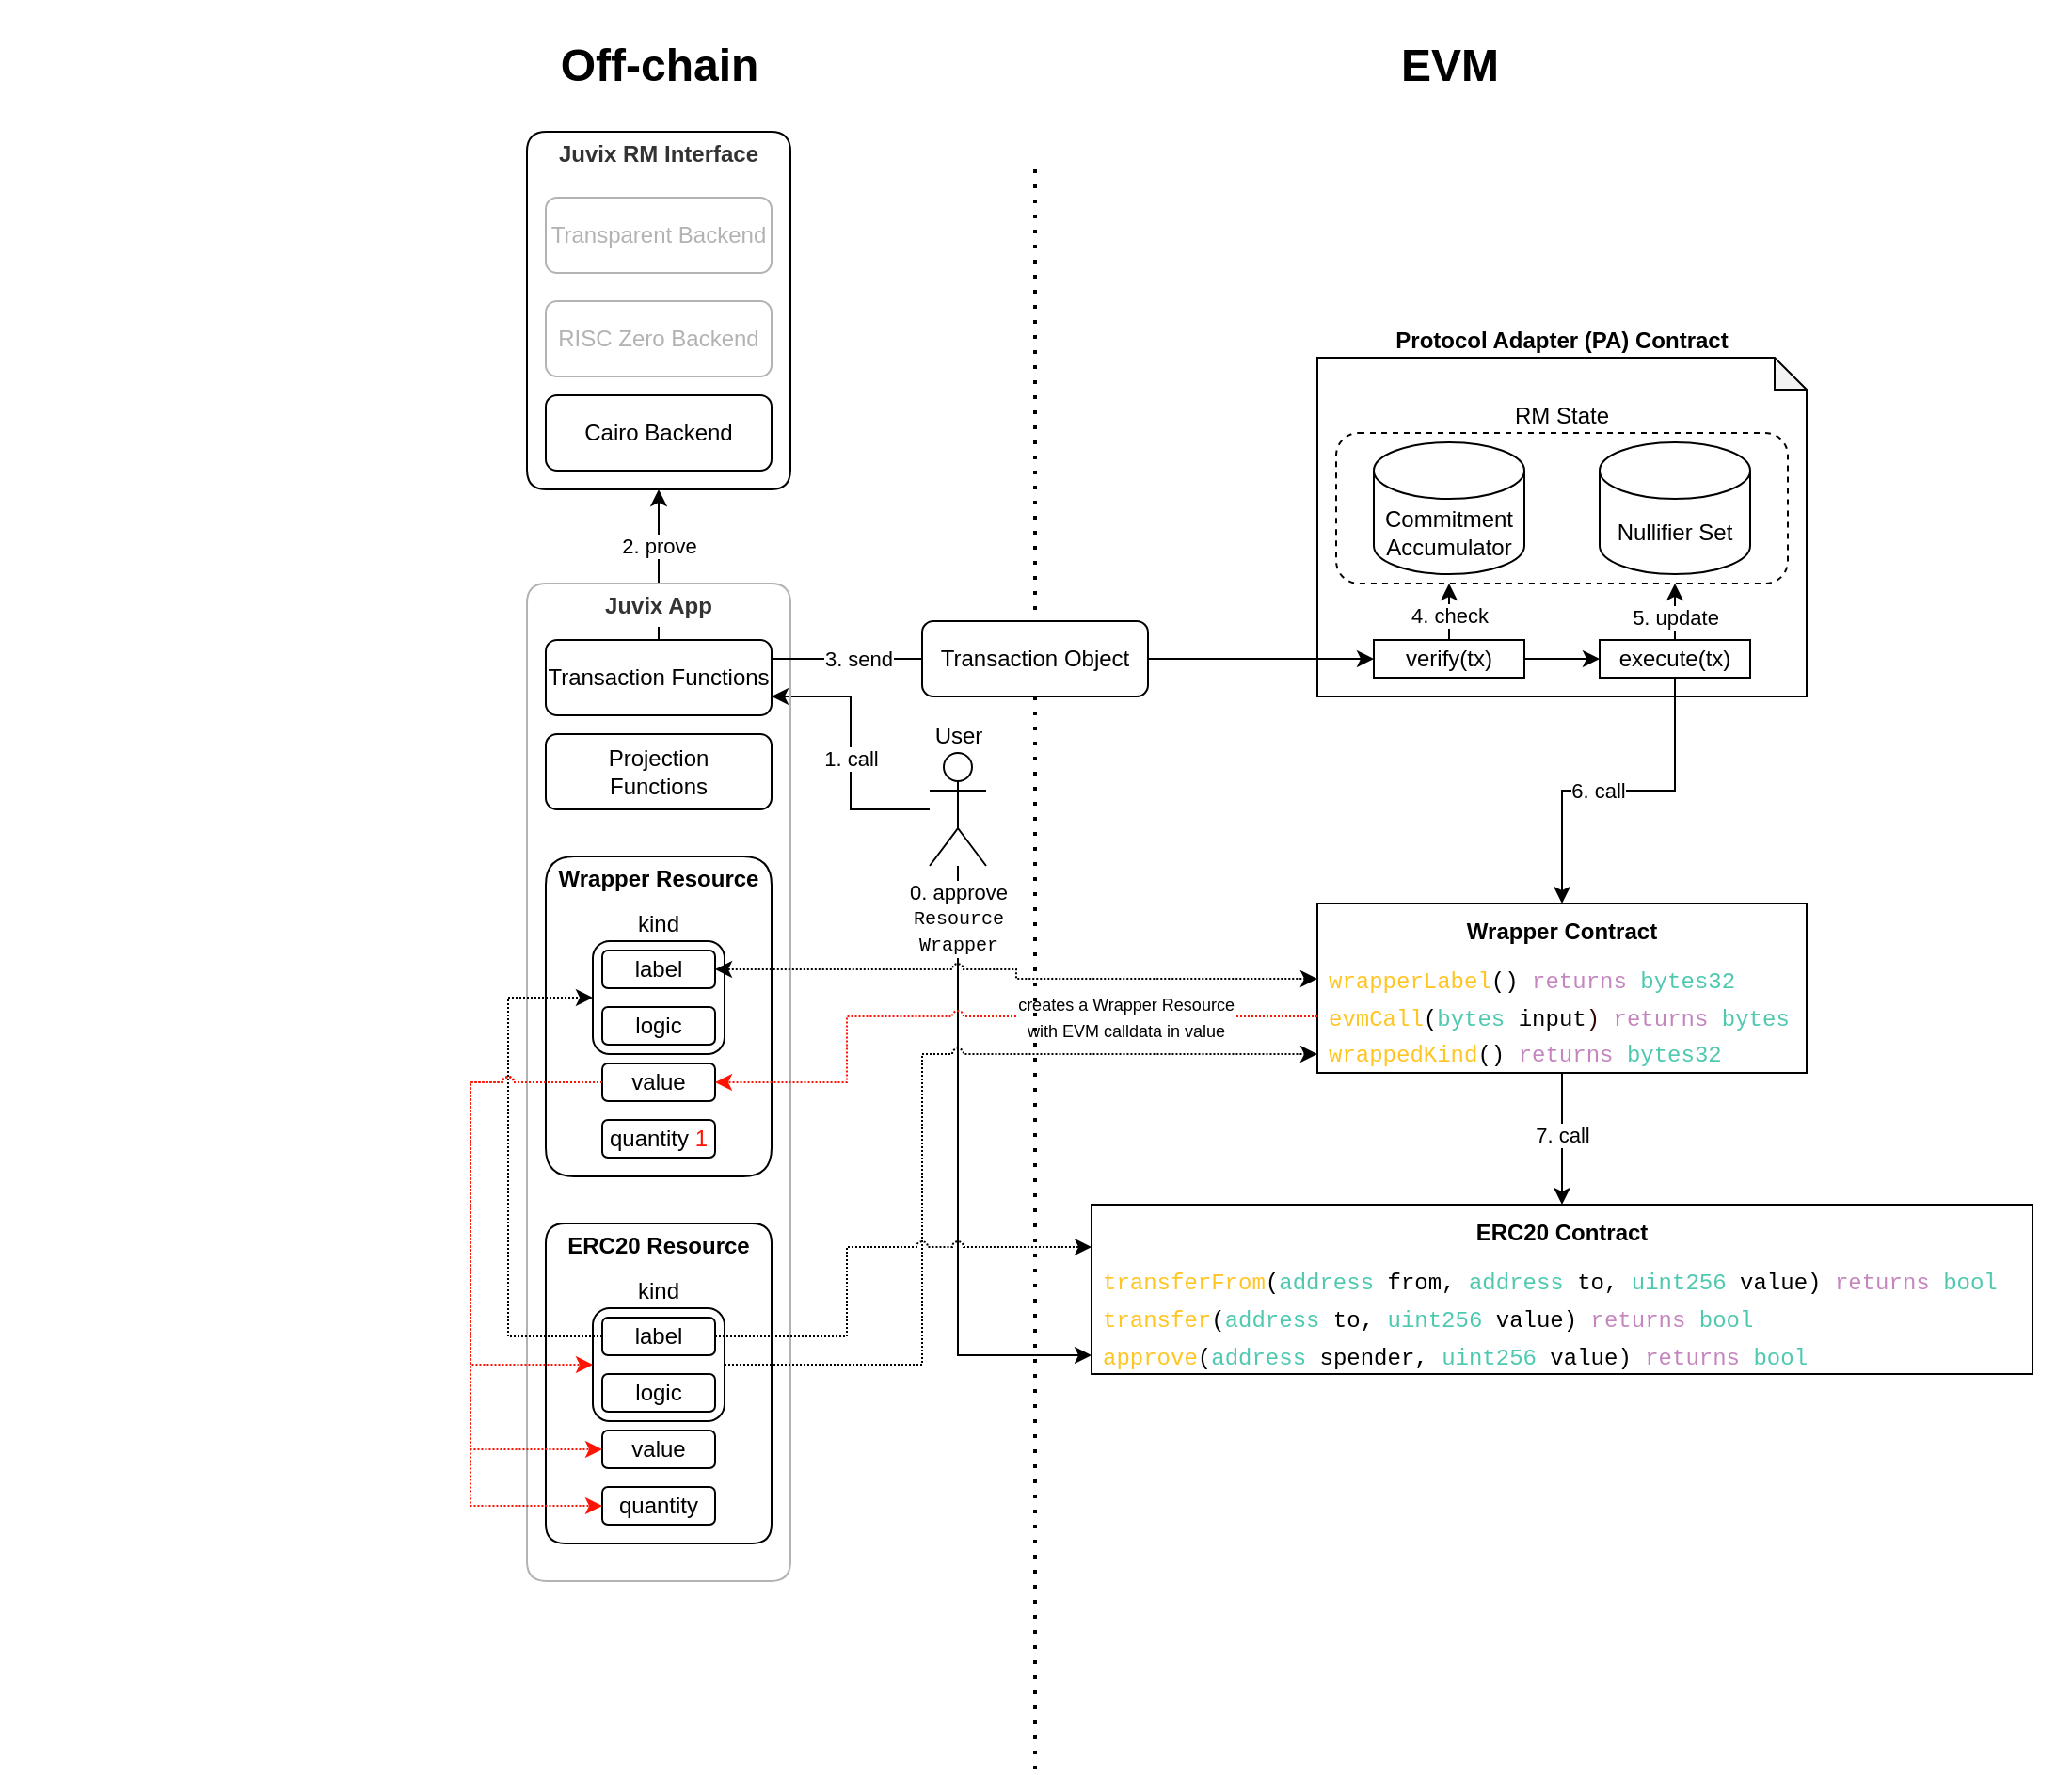 <mxfile version="26.0.9" pages="3">
  <diagram name="PA v2" id="YjF4hh2LZT01VTxzqMfP">
    <mxGraphModel dx="925" dy="435" grid="1" gridSize="10" guides="1" tooltips="1" connect="1" arrows="1" fold="1" page="1" pageScale="1" pageWidth="1000" pageHeight="1000" math="0" shadow="0">
      <root>
        <mxCell id="EyUW4NWDtqSU37pNdS5K-0" />
        <mxCell id="EyUW4NWDtqSU37pNdS5K-1" parent="EyUW4NWDtqSU37pNdS5K-0" />
        <mxCell id="EyUW4NWDtqSU37pNdS5K-2" value="" style="rounded=0;whiteSpace=wrap;html=1;strokeColor=none;fillColor=none;movable=1;resizable=1;rotatable=1;deletable=1;editable=1;locked=0;connectable=1;" parent="EyUW4NWDtqSU37pNdS5K-1" vertex="1">
          <mxGeometry x="450" y="60" width="1100" height="860" as="geometry" />
        </mxCell>
        <mxCell id="EyUW4NWDtqSU37pNdS5K-5" value="&lt;b&gt;Protocol Adapter (PA) Contract&lt;/b&gt;" style="shape=note;whiteSpace=wrap;html=1;backgroundOutline=1;darkOpacity=0.05;size=17;labelPosition=center;verticalLabelPosition=top;align=center;verticalAlign=bottom;fillColor=none;" parent="EyUW4NWDtqSU37pNdS5K-1" vertex="1">
          <mxGeometry x="1150" y="250" width="260" height="180" as="geometry" />
        </mxCell>
        <mxCell id="EyUW4NWDtqSU37pNdS5K-7" value="&lt;h1&gt;EVM&lt;/h1&gt;" style="text;html=1;align=center;verticalAlign=middle;resizable=0;points=[];autosize=1;strokeColor=none;fillColor=none;" parent="EyUW4NWDtqSU37pNdS5K-1" vertex="1">
          <mxGeometry x="1180" y="60" width="80" height="70" as="geometry" />
        </mxCell>
        <mxCell id="EyUW4NWDtqSU37pNdS5K-8" value="&lt;h1&gt;Off-chain&lt;/h1&gt;" style="text;html=1;align=center;verticalAlign=middle;resizable=0;points=[];autosize=1;strokeColor=none;fillColor=none;" parent="EyUW4NWDtqSU37pNdS5K-1" vertex="1">
          <mxGeometry x="735" y="60" width="130" height="70" as="geometry" />
        </mxCell>
        <mxCell id="EyUW4NWDtqSU37pNdS5K-11" style="edgeStyle=orthogonalEdgeStyle;rounded=0;orthogonalLoop=1;jettySize=auto;html=1;entryX=0;entryY=0.5;entryDx=0;entryDy=0;exitX=1;exitY=0.5;exitDx=0;exitDy=0;" parent="EyUW4NWDtqSU37pNdS5K-1" source="EyUW4NWDtqSU37pNdS5K-34" target="EyUW4NWDtqSU37pNdS5K-21" edge="1">
          <mxGeometry relative="1" as="geometry">
            <mxPoint x="660" y="290" as="sourcePoint" />
            <mxPoint x="1120" y="219.5" as="targetPoint" />
          </mxGeometry>
        </mxCell>
        <mxCell id="EyUW4NWDtqSU37pNdS5K-13" style="edgeStyle=elbowEdgeStyle;rounded=0;orthogonalLoop=1;jettySize=auto;html=1;exitX=0.5;exitY=1;exitDx=0;exitDy=0;entryX=0.5;entryY=0;entryDx=0;entryDy=0;elbow=vertical;" parent="EyUW4NWDtqSU37pNdS5K-1" source="EyUW4NWDtqSU37pNdS5K-20" target="wzaC1apAyD-U7l_l7gt_-99" edge="1">
          <mxGeometry relative="1" as="geometry">
            <mxPoint x="1290" y="500" as="sourcePoint" />
            <mxPoint x="1250" y="400" as="targetPoint" />
          </mxGeometry>
        </mxCell>
        <mxCell id="EyUW4NWDtqSU37pNdS5K-14" value="6. call" style="edgeLabel;html=1;align=center;verticalAlign=middle;resizable=0;points=[];" parent="EyUW4NWDtqSU37pNdS5K-13" vertex="1" connectable="0">
          <mxGeometry x="0.099" y="2" relative="1" as="geometry">
            <mxPoint x="-2" y="-2" as="offset" />
          </mxGeometry>
        </mxCell>
        <mxCell id="EyUW4NWDtqSU37pNdS5K-15" style="edgeStyle=elbowEdgeStyle;rounded=0;orthogonalLoop=1;jettySize=auto;html=1;exitX=0.5;exitY=1;exitDx=0;exitDy=0;entryX=0.5;entryY=0;entryDx=0;entryDy=0;elbow=vertical;" parent="EyUW4NWDtqSU37pNdS5K-1" source="wzaC1apAyD-U7l_l7gt_-99" target="wzaC1apAyD-U7l_l7gt_-107" edge="1">
          <mxGeometry relative="1" as="geometry">
            <mxPoint x="1315" y="790" as="sourcePoint" />
            <mxPoint x="1280" y="700" as="targetPoint" />
          </mxGeometry>
        </mxCell>
        <mxCell id="EyUW4NWDtqSU37pNdS5K-16" value="&lt;font&gt;7. call&lt;font style=&quot;&quot;&gt;&lt;span style=&quot;background-color: light-dark(#ffffff, var(--ge-dark-color, #121212)); color: light-dark(rgb(0, 0, 0), rgb(255, 255, 255));&quot;&gt;&lt;br&gt;&lt;/span&gt;&lt;/font&gt;&lt;/font&gt;" style="edgeLabel;html=1;align=center;verticalAlign=middle;resizable=0;points=[];" parent="EyUW4NWDtqSU37pNdS5K-15" vertex="1" connectable="0">
          <mxGeometry x="0.134" y="1" relative="1" as="geometry">
            <mxPoint x="-1" y="-7" as="offset" />
          </mxGeometry>
        </mxCell>
        <mxCell id="EyUW4NWDtqSU37pNdS5K-17" style="edgeStyle=orthogonalEdgeStyle;rounded=0;orthogonalLoop=1;jettySize=auto;html=1;exitX=0.5;exitY=0;exitDx=0;exitDy=0;entryX=0.75;entryY=1;entryDx=0;entryDy=0;" parent="EyUW4NWDtqSU37pNdS5K-1" source="EyUW4NWDtqSU37pNdS5K-20" target="EyUW4NWDtqSU37pNdS5K-25" edge="1">
          <mxGeometry relative="1" as="geometry" />
        </mxCell>
        <mxCell id="EyUW4NWDtqSU37pNdS5K-18" value="5. update" style="edgeLabel;html=1;align=center;verticalAlign=middle;resizable=0;points=[];" parent="EyUW4NWDtqSU37pNdS5K-17" vertex="1" connectable="0">
          <mxGeometry x="-0.178" y="-2" relative="1" as="geometry">
            <mxPoint x="-2" as="offset" />
          </mxGeometry>
        </mxCell>
        <mxCell id="EyUW4NWDtqSU37pNdS5K-19" style="edgeStyle=orthogonalEdgeStyle;rounded=0;orthogonalLoop=1;jettySize=auto;html=1;entryX=0;entryY=0.5;entryDx=0;entryDy=0;exitX=1;exitY=0.5;exitDx=0;exitDy=0;" parent="EyUW4NWDtqSU37pNdS5K-1" source="EyUW4NWDtqSU37pNdS5K-21" target="EyUW4NWDtqSU37pNdS5K-20" edge="1">
          <mxGeometry relative="1" as="geometry">
            <mxPoint x="1160" y="588" as="sourcePoint" />
          </mxGeometry>
        </mxCell>
        <mxCell id="EyUW4NWDtqSU37pNdS5K-20" value="execute(tx)" style="rounded=0;whiteSpace=wrap;html=1;" parent="EyUW4NWDtqSU37pNdS5K-1" vertex="1">
          <mxGeometry x="1300" y="400" width="80" height="20" as="geometry" />
        </mxCell>
        <mxCell id="EyUW4NWDtqSU37pNdS5K-21" value="verify(tx)" style="rounded=0;whiteSpace=wrap;html=1;" parent="EyUW4NWDtqSU37pNdS5K-1" vertex="1">
          <mxGeometry x="1180" y="400" width="80" height="20" as="geometry" />
        </mxCell>
        <mxCell id="EyUW4NWDtqSU37pNdS5K-22" style="edgeStyle=orthogonalEdgeStyle;rounded=0;orthogonalLoop=1;jettySize=auto;html=1;entryX=0.25;entryY=1;entryDx=0;entryDy=0;exitX=0.5;exitY=0;exitDx=0;exitDy=0;" parent="EyUW4NWDtqSU37pNdS5K-1" source="EyUW4NWDtqSU37pNdS5K-21" target="EyUW4NWDtqSU37pNdS5K-25" edge="1">
          <mxGeometry relative="1" as="geometry">
            <mxPoint x="1280" y="598" as="sourcePoint" />
            <mxPoint x="1310" y="451" as="targetPoint" />
          </mxGeometry>
        </mxCell>
        <mxCell id="EyUW4NWDtqSU37pNdS5K-23" value="4. check" style="edgeLabel;html=1;align=center;verticalAlign=middle;resizable=0;points=[];" parent="EyUW4NWDtqSU37pNdS5K-22" vertex="1" connectable="0">
          <mxGeometry x="-0.267" y="1" relative="1" as="geometry">
            <mxPoint x="1" y="-2" as="offset" />
          </mxGeometry>
        </mxCell>
        <mxCell id="EyUW4NWDtqSU37pNdS5K-24" value="" style="group" parent="EyUW4NWDtqSU37pNdS5K-1" vertex="1" connectable="0">
          <mxGeometry x="1160" y="290" width="240" height="80" as="geometry" />
        </mxCell>
        <mxCell id="EyUW4NWDtqSU37pNdS5K-25" value="RM State" style="rounded=1;whiteSpace=wrap;html=1;dashed=1;labelPosition=center;verticalLabelPosition=top;align=center;verticalAlign=bottom;" parent="EyUW4NWDtqSU37pNdS5K-24" vertex="1">
          <mxGeometry width="240" height="80" as="geometry" />
        </mxCell>
        <mxCell id="EyUW4NWDtqSU37pNdS5K-26" value="Nullifier Set" style="shape=cylinder3;whiteSpace=wrap;html=1;boundedLbl=1;backgroundOutline=1;size=15;" parent="EyUW4NWDtqSU37pNdS5K-24" vertex="1">
          <mxGeometry x="140" y="5" width="80" height="70" as="geometry" />
        </mxCell>
        <mxCell id="EyUW4NWDtqSU37pNdS5K-27" value="Commitment Accumulator" style="shape=cylinder3;whiteSpace=wrap;html=1;boundedLbl=1;backgroundOutline=1;size=15;" parent="EyUW4NWDtqSU37pNdS5K-24" vertex="1">
          <mxGeometry x="20" y="5" width="80" height="70" as="geometry" />
        </mxCell>
        <mxCell id="EyUW4NWDtqSU37pNdS5K-28" value="2. prove" style="edgeStyle=orthogonalEdgeStyle;rounded=0;orthogonalLoop=1;jettySize=auto;html=1;exitX=0.5;exitY=0;exitDx=0;exitDy=0;entryX=0.5;entryY=1;entryDx=0;entryDy=0;" parent="EyUW4NWDtqSU37pNdS5K-1" source="wzaC1apAyD-U7l_l7gt_-83" target="wzaC1apAyD-U7l_l7gt_-70" edge="1">
          <mxGeometry x="0.26" relative="1" as="geometry">
            <mxPoint as="offset" />
            <mxPoint x="820" y="310" as="targetPoint" />
          </mxGeometry>
        </mxCell>
        <mxCell id="EyUW4NWDtqSU37pNdS5K-31" value="User" style="shape=umlActor;verticalLabelPosition=top;verticalAlign=bottom;html=1;outlineConnect=0;labelPosition=center;align=center;" parent="EyUW4NWDtqSU37pNdS5K-1" vertex="1">
          <mxGeometry x="944" y="460" width="30" height="60" as="geometry" />
        </mxCell>
        <mxCell id="EyUW4NWDtqSU37pNdS5K-35" style="edgeStyle=elbowEdgeStyle;rounded=0;orthogonalLoop=1;jettySize=auto;html=1;entryX=1;entryY=0.75;entryDx=0;entryDy=0;" parent="EyUW4NWDtqSU37pNdS5K-1" source="EyUW4NWDtqSU37pNdS5K-31" target="wzaC1apAyD-U7l_l7gt_-83" edge="1">
          <mxGeometry relative="1" as="geometry">
            <mxPoint x="740" y="419.98" as="targetPoint" />
            <mxPoint x="700" y="939.98" as="sourcePoint" />
          </mxGeometry>
        </mxCell>
        <mxCell id="EyUW4NWDtqSU37pNdS5K-36" value="1. call" style="edgeLabel;html=1;align=center;verticalAlign=middle;resizable=0;points=[];" parent="EyUW4NWDtqSU37pNdS5K-35" vertex="1" connectable="0">
          <mxGeometry x="-0.134" y="2" relative="1" as="geometry">
            <mxPoint x="2" y="-7" as="offset" />
          </mxGeometry>
        </mxCell>
        <mxCell id="EyUW4NWDtqSU37pNdS5K-40" style="rounded=0;orthogonalLoop=1;jettySize=auto;html=1;edgeStyle=elbowEdgeStyle;" parent="EyUW4NWDtqSU37pNdS5K-1" source="EyUW4NWDtqSU37pNdS5K-31" target="wzaC1apAyD-U7l_l7gt_-109" edge="1">
          <mxGeometry relative="1" as="geometry">
            <mxPoint x="965" y="520" as="sourcePoint" />
            <mxPoint x="1030" y="780" as="targetPoint" />
            <Array as="points">
              <mxPoint x="959" y="600" />
            </Array>
          </mxGeometry>
        </mxCell>
        <mxCell id="EyUW4NWDtqSU37pNdS5K-41" value="0. approve&lt;br&gt;&lt;font style=&quot;font-size: 10px;&quot; face=&quot;Courier New&quot;&gt;Resource&lt;br&gt;Wrapper&lt;/font&gt;" style="edgeLabel;html=1;align=center;verticalAlign=middle;resizable=0;points=[];" parent="EyUW4NWDtqSU37pNdS5K-40" vertex="1" connectable="0">
          <mxGeometry x="-0.214" relative="1" as="geometry">
            <mxPoint y="-102" as="offset" />
          </mxGeometry>
        </mxCell>
        <mxCell id="wzaC1apAyD-U7l_l7gt_-70" value="&lt;b style=&quot;color: rgb(51, 51, 51);&quot;&gt;Juvix&amp;nbsp;&lt;/b&gt;&lt;b style=&quot;color: rgb(51, 51, 51);&quot;&gt;RM&lt;/b&gt;&lt;b style=&quot;color: rgb(51, 51, 51);&quot;&gt;&amp;nbsp;Interface&lt;/b&gt;" style="swimlane;whiteSpace=wrap;html=1;startSize=23;rounded=1;swimlaneLine=0;" vertex="1" parent="EyUW4NWDtqSU37pNdS5K-1">
          <mxGeometry x="730" y="130" width="140" height="190" as="geometry">
            <mxRectangle x="730" y="130" width="140" height="30" as="alternateBounds" />
          </mxGeometry>
        </mxCell>
        <mxCell id="wzaC1apAyD-U7l_l7gt_-71" value="Transparent Backend" style="rounded=1;whiteSpace=wrap;html=1;fontColor=#B3B3B3;strokeColor=#B3B3B3;" vertex="1" parent="wzaC1apAyD-U7l_l7gt_-70">
          <mxGeometry x="10" y="35" width="120" height="40" as="geometry" />
        </mxCell>
        <mxCell id="wzaC1apAyD-U7l_l7gt_-72" value="RISC Zero Backend" style="rounded=1;whiteSpace=wrap;html=1;fontColor=#B3B3B3;strokeColor=#B3B3B3;" vertex="1" parent="wzaC1apAyD-U7l_l7gt_-70">
          <mxGeometry x="10" y="90" width="120" height="40" as="geometry" />
        </mxCell>
        <mxCell id="wzaC1apAyD-U7l_l7gt_-73" value="Cairo Backend" style="rounded=1;whiteSpace=wrap;html=1;" vertex="1" parent="wzaC1apAyD-U7l_l7gt_-70">
          <mxGeometry x="10" y="140" width="120" height="40" as="geometry" />
        </mxCell>
        <mxCell id="wzaC1apAyD-U7l_l7gt_-79" value="&lt;font color=&quot;#333333&quot;&gt;Juvix App&lt;/font&gt;" style="swimlane;whiteSpace=wrap;html=1;startSize=23;rounded=1;swimlaneLine=0;strokeColor=#B3B3B3;" vertex="1" parent="EyUW4NWDtqSU37pNdS5K-1">
          <mxGeometry x="730" y="370" width="140" height="530" as="geometry">
            <mxRectangle x="730" y="370" width="140" height="30" as="alternateBounds" />
          </mxGeometry>
        </mxCell>
        <mxCell id="wzaC1apAyD-U7l_l7gt_-83" value="&lt;div&gt;&lt;span style=&quot;background-color: transparent; color: light-dark(rgb(0, 0, 0), rgb(255, 255, 255));&quot;&gt;Transaction Functions&lt;/span&gt;&lt;br&gt;&lt;/div&gt;" style="rounded=1;whiteSpace=wrap;html=1;" vertex="1" parent="wzaC1apAyD-U7l_l7gt_-79">
          <mxGeometry x="10" y="30" width="120" height="40" as="geometry" />
        </mxCell>
        <mxCell id="wzaC1apAyD-U7l_l7gt_-85" value="Projection&lt;br&gt;Functions" style="rounded=1;whiteSpace=wrap;html=1;" vertex="1" parent="wzaC1apAyD-U7l_l7gt_-79">
          <mxGeometry x="10" y="80" width="120" height="40" as="geometry" />
        </mxCell>
        <mxCell id="wzaC1apAyD-U7l_l7gt_-39" value="ERC20 Resource" style="swimlane;whiteSpace=wrap;html=1;rounded=1;swimlaneLine=0;" vertex="1" parent="wzaC1apAyD-U7l_l7gt_-79">
          <mxGeometry x="10" y="340" width="120" height="170" as="geometry">
            <mxRectangle x="740" y="780" width="140" height="30" as="alternateBounds" />
          </mxGeometry>
        </mxCell>
        <mxCell id="wzaC1apAyD-U7l_l7gt_-49" value="kind" style="rounded=1;whiteSpace=wrap;html=1;labelPosition=center;verticalLabelPosition=top;align=center;verticalAlign=bottom;" vertex="1" parent="wzaC1apAyD-U7l_l7gt_-39">
          <mxGeometry x="25" y="45" width="70" height="60" as="geometry" />
        </mxCell>
        <mxCell id="wzaC1apAyD-U7l_l7gt_-40" value="label" style="rounded=1;whiteSpace=wrap;html=1;" vertex="1" parent="wzaC1apAyD-U7l_l7gt_-39">
          <mxGeometry x="30" y="50" width="60" height="20" as="geometry" />
        </mxCell>
        <mxCell id="wzaC1apAyD-U7l_l7gt_-41" value="value" style="rounded=1;whiteSpace=wrap;html=1;" vertex="1" parent="wzaC1apAyD-U7l_l7gt_-39">
          <mxGeometry x="30" y="110" width="60" height="20" as="geometry" />
        </mxCell>
        <mxCell id="wzaC1apAyD-U7l_l7gt_-42" value="logic" style="rounded=1;whiteSpace=wrap;html=1;" vertex="1" parent="wzaC1apAyD-U7l_l7gt_-39">
          <mxGeometry x="30" y="80" width="60" height="20" as="geometry" />
        </mxCell>
        <mxCell id="wzaC1apAyD-U7l_l7gt_-43" value="quantity" style="rounded=1;whiteSpace=wrap;html=1;" vertex="1" parent="wzaC1apAyD-U7l_l7gt_-39">
          <mxGeometry x="30" y="140" width="60" height="20" as="geometry" />
        </mxCell>
        <mxCell id="wzaC1apAyD-U7l_l7gt_-64" value="Wrapper Resource" style="swimlane;whiteSpace=wrap;html=1;rounded=1;arcSize=22;swimlaneLine=0;" vertex="1" parent="wzaC1apAyD-U7l_l7gt_-79">
          <mxGeometry x="10" y="145" width="120" height="170" as="geometry">
            <mxRectangle x="10" y="145" width="140" height="30" as="alternateBounds" />
          </mxGeometry>
        </mxCell>
        <mxCell id="wzaC1apAyD-U7l_l7gt_-65" value="kind" style="rounded=1;whiteSpace=wrap;html=1;labelPosition=center;verticalLabelPosition=top;align=center;verticalAlign=bottom;" vertex="1" parent="wzaC1apAyD-U7l_l7gt_-64">
          <mxGeometry x="25" y="45" width="70" height="60" as="geometry" />
        </mxCell>
        <mxCell id="wzaC1apAyD-U7l_l7gt_-66" value="label" style="rounded=1;whiteSpace=wrap;html=1;" vertex="1" parent="wzaC1apAyD-U7l_l7gt_-64">
          <mxGeometry x="30" y="50" width="60" height="20" as="geometry" />
        </mxCell>
        <mxCell id="wzaC1apAyD-U7l_l7gt_-67" value="value" style="rounded=1;whiteSpace=wrap;html=1;" vertex="1" parent="wzaC1apAyD-U7l_l7gt_-64">
          <mxGeometry x="30" y="110" width="60" height="20" as="geometry" />
        </mxCell>
        <mxCell id="wzaC1apAyD-U7l_l7gt_-68" value="logic" style="rounded=1;whiteSpace=wrap;html=1;" vertex="1" parent="wzaC1apAyD-U7l_l7gt_-64">
          <mxGeometry x="30" y="80" width="60" height="20" as="geometry" />
        </mxCell>
        <mxCell id="wzaC1apAyD-U7l_l7gt_-69" value="quantity &lt;font style=&quot;color: rgb(255, 19, 3);&quot;&gt;1&lt;/font&gt;" style="rounded=1;whiteSpace=wrap;html=1;" vertex="1" parent="wzaC1apAyD-U7l_l7gt_-64">
          <mxGeometry x="30" y="140" width="60" height="20" as="geometry" />
        </mxCell>
        <mxCell id="wzaC1apAyD-U7l_l7gt_-129" style="edgeStyle=elbowEdgeStyle;rounded=0;orthogonalLoop=1;jettySize=auto;html=1;jumpStyle=arc;dashed=1;dashPattern=1 1;entryX=0;entryY=0.5;entryDx=0;entryDy=0;exitX=0;exitY=0.5;exitDx=0;exitDy=0;" edge="1" parent="wzaC1apAyD-U7l_l7gt_-79" source="wzaC1apAyD-U7l_l7gt_-40" target="wzaC1apAyD-U7l_l7gt_-65">
          <mxGeometry relative="1" as="geometry">
            <mxPoint x="40" y="400" as="sourcePoint" />
            <mxPoint x="310" y="348" as="targetPoint" />
            <Array as="points">
              <mxPoint x="-10" y="310" />
            </Array>
          </mxGeometry>
        </mxCell>
        <mxCell id="wzaC1apAyD-U7l_l7gt_-28" style="edgeStyle=elbowEdgeStyle;rounded=0;orthogonalLoop=1;jettySize=auto;html=1;dashed=1;exitX=0;exitY=0.5;exitDx=0;exitDy=0;entryX=0;entryY=0.5;entryDx=0;entryDy=0;strokeColor=#FF1303;dashPattern=1 1;shadow=0;jumpStyle=arc;" edge="1" parent="wzaC1apAyD-U7l_l7gt_-79" source="wzaC1apAyD-U7l_l7gt_-67" target="wzaC1apAyD-U7l_l7gt_-49">
          <mxGeometry relative="1" as="geometry">
            <mxPoint x="-155" y="350" as="sourcePoint" />
            <mxPoint x="-85" y="490" as="targetPoint" />
            <Array as="points">
              <mxPoint x="-30" y="340" />
            </Array>
          </mxGeometry>
        </mxCell>
        <mxCell id="wzaC1apAyD-U7l_l7gt_-131" style="edgeStyle=elbowEdgeStyle;rounded=0;orthogonalLoop=1;jettySize=auto;html=1;dashed=1;exitX=0;exitY=0.5;exitDx=0;exitDy=0;entryX=0;entryY=0.5;entryDx=0;entryDy=0;strokeColor=#FF1303;dashPattern=1 1;shadow=0;jumpStyle=arc;" edge="1" parent="wzaC1apAyD-U7l_l7gt_-79" source="wzaC1apAyD-U7l_l7gt_-67" target="wzaC1apAyD-U7l_l7gt_-41">
          <mxGeometry relative="1" as="geometry">
            <mxPoint x="50" y="280" as="sourcePoint" />
            <mxPoint x="45" y="425" as="targetPoint" />
            <Array as="points">
              <mxPoint x="-30" y="350" />
            </Array>
          </mxGeometry>
        </mxCell>
        <mxCell id="wzaC1apAyD-U7l_l7gt_-132" style="edgeStyle=elbowEdgeStyle;rounded=0;orthogonalLoop=1;jettySize=auto;html=1;dashed=1;exitX=0;exitY=0.5;exitDx=0;exitDy=0;entryX=0;entryY=0.5;entryDx=0;entryDy=0;strokeColor=#FF1303;dashPattern=1 1;shadow=0;jumpStyle=arc;" edge="1" parent="wzaC1apAyD-U7l_l7gt_-79" source="wzaC1apAyD-U7l_l7gt_-67" target="wzaC1apAyD-U7l_l7gt_-43">
          <mxGeometry relative="1" as="geometry">
            <mxPoint x="50" y="280" as="sourcePoint" />
            <mxPoint x="50" y="470" as="targetPoint" />
            <Array as="points">
              <mxPoint x="-30" y="380" />
            </Array>
          </mxGeometry>
        </mxCell>
        <mxCell id="EyUW4NWDtqSU37pNdS5K-42" value="" style="endArrow=none;html=1;rounded=0;edgeStyle=elbowEdgeStyle;exitX=1;exitY=0.25;exitDx=0;exitDy=0;entryX=0;entryY=0.5;entryDx=0;entryDy=0;elbow=vertical;" parent="EyUW4NWDtqSU37pNdS5K-1" source="wzaC1apAyD-U7l_l7gt_-83" target="EyUW4NWDtqSU37pNdS5K-34" edge="1">
          <mxGeometry width="50" height="50" relative="1" as="geometry">
            <mxPoint x="1060" y="400" as="sourcePoint" />
            <mxPoint x="930" y="450" as="targetPoint" />
          </mxGeometry>
        </mxCell>
        <mxCell id="EyUW4NWDtqSU37pNdS5K-43" value="3. send" style="edgeLabel;html=1;align=center;verticalAlign=middle;resizable=0;points=[];" parent="EyUW4NWDtqSU37pNdS5K-42" vertex="1" connectable="0">
          <mxGeometry x="0.154" y="1" relative="1" as="geometry">
            <mxPoint y="1" as="offset" />
          </mxGeometry>
        </mxCell>
        <mxCell id="wzaC1apAyD-U7l_l7gt_-99" value="&lt;b&gt;Wrapper C&lt;/b&gt;&lt;b style=&quot;background-color: transparent; color: light-dark(rgb(0, 0, 0), rgb(255, 255, 255));&quot;&gt;ontract&lt;/b&gt;" style="swimlane;fontStyle=0;childLayout=stackLayout;horizontal=1;startSize=30;horizontalStack=0;resizeParent=1;resizeParentMax=0;resizeLast=0;collapsible=1;marginBottom=0;whiteSpace=wrap;html=1;rounded=0;swimlaneLine=0;" vertex="1" parent="EyUW4NWDtqSU37pNdS5K-1">
          <mxGeometry x="1150" y="540" width="260" height="90" as="geometry">
            <mxRectangle x="1150" y="610" width="120" height="40" as="alternateBounds" />
          </mxGeometry>
        </mxCell>
        <mxCell id="wzaC1apAyD-U7l_l7gt_-101" value="&lt;div style=&quot;font-family: Menlo, Monaco, &amp;quot;Courier New&amp;quot;, monospace; line-height: 18px; white-space: pre;&quot;&gt;&lt;span style=&quot;color: rgb(255, 197, 34);&quot;&gt;wrapperLabel&lt;/span&gt;&lt;font style=&quot;color: rgb(0, 0, 0);&quot;&gt;() &lt;/font&gt;&lt;span style=&quot;color: rgb(197, 134, 192);&quot;&gt;returns&lt;/span&gt;&lt;font style=&quot;color: rgb(0, 0, 0);&quot;&gt; &lt;/font&gt;&lt;span style=&quot;color: rgb(78, 201, 176);&quot;&gt;bytes32&lt;/span&gt;&lt;/div&gt;" style="text;strokeColor=none;fillColor=none;align=left;verticalAlign=middle;spacingLeft=4;spacingRight=4;overflow=hidden;points=[[0,0.5],[1,0.5]];portConstraint=eastwest;rotatable=0;whiteSpace=wrap;html=1;" vertex="1" parent="wzaC1apAyD-U7l_l7gt_-99">
          <mxGeometry y="30" width="260" height="20" as="geometry" />
        </mxCell>
        <mxCell id="wzaC1apAyD-U7l_l7gt_-100" value="&lt;div style=&quot;font-family: Menlo, Monaco, &amp;quot;Courier New&amp;quot;, monospace; line-height: 18px; white-space: pre;&quot;&gt;&lt;span style=&quot;color: rgb(255, 197, 34);&quot;&gt;evmCall&lt;/span&gt;&lt;font style=&quot;color: rgb(0, 0, 0);&quot;&gt;(&lt;/font&gt;&lt;span style=&quot;color: rgb(78, 201, 176);&quot;&gt;bytes &lt;/span&gt;&lt;font style=&quot;color: rgb(0, 0, 0);&quot;&gt;input&lt;/font&gt;&lt;font style=&quot;color: rgb(51, 0, 0);&quot;&gt;)&lt;/font&gt;&lt;font style=&quot;color: rgb(51, 0, 0);&quot;&gt; &lt;/font&gt;&lt;span style=&quot;color: rgb(197, 134, 192);&quot;&gt;returns&lt;/span&gt;&lt;font style=&quot;color: rgb(51, 0, 0);&quot;&gt; &lt;/font&gt;&lt;span style=&quot;color: rgb(78, 201, 176);&quot;&gt;bytes&lt;/span&gt;&lt;/div&gt;" style="text;strokeColor=none;fillColor=none;align=left;verticalAlign=middle;spacingLeft=4;spacingRight=4;overflow=hidden;points=[[0,0.5],[1,0.5]];portConstraint=eastwest;rotatable=0;whiteSpace=wrap;html=1;" vertex="1" parent="wzaC1apAyD-U7l_l7gt_-99">
          <mxGeometry y="50" width="260" height="20" as="geometry" />
        </mxCell>
        <mxCell id="wzaC1apAyD-U7l_l7gt_-102" value="&lt;span style=&quot;font-family: Menlo, Monaco, &amp;quot;Courier New&amp;quot;, monospace; white-space: pre; color: rgb(255, 197, 34);&quot;&gt;wrappedKind&lt;/span&gt;&lt;span style=&quot;font-family: Menlo, Monaco, &amp;quot;Courier New&amp;quot;, monospace; white-space: pre;&quot;&gt;()&lt;/span&gt;&lt;span style=&quot;color: rgb(212, 212, 212); font-family: Menlo, Monaco, &amp;quot;Courier New&amp;quot;, monospace; white-space: pre;&quot;&gt; &lt;/span&gt;&lt;span style=&quot;font-family: Menlo, Monaco, &amp;quot;Courier New&amp;quot;, monospace; white-space: pre; color: rgb(197, 134, 192);&quot;&gt;returns&lt;/span&gt;&lt;span style=&quot;color: rgb(212, 212, 212); font-family: Menlo, Monaco, &amp;quot;Courier New&amp;quot;, monospace; white-space: pre;&quot;&gt; &lt;/span&gt;&lt;span style=&quot;font-family: Menlo, Monaco, &amp;quot;Courier New&amp;quot;, monospace; white-space: pre; color: rgb(78, 201, 176);&quot;&gt;bytes32&lt;/span&gt;" style="text;strokeColor=none;fillColor=none;align=left;verticalAlign=middle;spacingLeft=4;spacingRight=4;overflow=hidden;points=[[0,0.5],[1,0.5]];portConstraint=eastwest;rotatable=0;whiteSpace=wrap;html=1;" vertex="1" parent="wzaC1apAyD-U7l_l7gt_-99">
          <mxGeometry y="70" width="260" height="20" as="geometry" />
        </mxCell>
        <mxCell id="wzaC1apAyD-U7l_l7gt_-103" style="rounded=0;orthogonalLoop=1;jettySize=auto;html=1;dashed=1;entryX=1;entryY=0.5;entryDx=0;entryDy=0;startArrow=classic;startFill=1;exitX=0;exitY=0.5;exitDx=0;exitDy=0;strokeColor=default;dashPattern=1 1;jumpStyle=arc;edgeStyle=elbowEdgeStyle;" edge="1" parent="EyUW4NWDtqSU37pNdS5K-1" source="wzaC1apAyD-U7l_l7gt_-101" target="wzaC1apAyD-U7l_l7gt_-66">
          <mxGeometry relative="1" as="geometry">
            <mxPoint x="835" y="590" as="sourcePoint" />
            <mxPoint x="1375" y="635" as="targetPoint" />
          </mxGeometry>
        </mxCell>
        <mxCell id="wzaC1apAyD-U7l_l7gt_-105" style="rounded=0;orthogonalLoop=1;jettySize=auto;html=1;dashed=1;exitX=1;exitY=0.5;exitDx=0;exitDy=0;strokeColor=default;dashPattern=1 1;jumpStyle=arc;edgeStyle=elbowEdgeStyle;entryX=0;entryY=0.5;entryDx=0;entryDy=0;" edge="1" parent="EyUW4NWDtqSU37pNdS5K-1" source="wzaC1apAyD-U7l_l7gt_-49" target="wzaC1apAyD-U7l_l7gt_-102">
          <mxGeometry relative="1" as="geometry">
            <mxPoint x="1235" y="830" as="sourcePoint" />
            <mxPoint x="1080" y="650" as="targetPoint" />
            <Array as="points">
              <mxPoint x="940" y="700" />
            </Array>
          </mxGeometry>
        </mxCell>
        <mxCell id="wzaC1apAyD-U7l_l7gt_-107" value="&lt;b&gt;ERC20 Contract&lt;/b&gt;" style="swimlane;fontStyle=0;childLayout=stackLayout;horizontal=1;startSize=30;horizontalStack=0;resizeParent=1;resizeParentMax=0;resizeLast=0;collapsible=1;marginBottom=0;whiteSpace=wrap;html=1;rounded=0;swimlaneLine=0;" vertex="1" parent="EyUW4NWDtqSU37pNdS5K-1">
          <mxGeometry x="1030" y="700" width="500" height="90" as="geometry">
            <mxRectangle x="1030" y="760" width="120" height="40" as="alternateBounds" />
          </mxGeometry>
        </mxCell>
        <mxCell id="wzaC1apAyD-U7l_l7gt_-108" value="&lt;div style=&quot;font-family: Menlo, Monaco, &amp;quot;Courier New&amp;quot;, monospace; line-height: 18px; white-space: pre;&quot;&gt;&lt;div style=&quot;line-height: 18px;&quot;&gt;&lt;span style=&quot;color: rgb(255, 197, 34);&quot;&gt;transferFrom&lt;/span&gt;&lt;font style=&quot;color: rgb(0, 0, 0);&quot;&gt;(&lt;/font&gt;&lt;span style=&quot;color: rgb(78, 201, 176);&quot;&gt;address&lt;/span&gt;&lt;font style=&quot;color: rgb(0, 0, 0);&quot;&gt; from, &lt;/font&gt;&lt;span style=&quot;color: rgb(78, 201, 176);&quot;&gt;address&lt;/span&gt;&lt;font style=&quot;color: rgb(0, 0, 0);&quot;&gt; to, &lt;/font&gt;&lt;span style=&quot;color: rgb(78, 201, 176);&quot;&gt;uint256&lt;/span&gt;&lt;font style=&quot;color: rgb(0, 0, 0);&quot;&gt; value) &lt;/font&gt;&lt;span style=&quot;color: rgb(197, 134, 192);&quot;&gt;returns&lt;/span&gt;&lt;font style=&quot;color: rgb(0, 0, 0);&quot;&gt; &lt;/font&gt;&lt;span style=&quot;color: rgb(78, 201, 176);&quot;&gt;bool&lt;/span&gt;&lt;/div&gt;&lt;/div&gt;" style="text;strokeColor=none;fillColor=none;align=left;verticalAlign=middle;spacingLeft=4;spacingRight=4;overflow=hidden;points=[[0,0.5],[1,0.5]];portConstraint=eastwest;rotatable=0;whiteSpace=wrap;html=1;" vertex="1" parent="wzaC1apAyD-U7l_l7gt_-107">
          <mxGeometry y="30" width="500" height="20" as="geometry" />
        </mxCell>
        <mxCell id="wzaC1apAyD-U7l_l7gt_-120" value="&lt;div style=&quot;color: rgb(212, 212, 212); font-family: Menlo, Monaco, &amp;quot;Courier New&amp;quot;, monospace; line-height: 18px; white-space: pre;&quot;&gt;&lt;span style=&quot;color: rgb(255, 197, 34);&quot;&gt;transfer&lt;/span&gt;&lt;font style=&quot;color: rgb(0, 0, 0);&quot;&gt;(&lt;/font&gt;&lt;span style=&quot;color: rgb(78, 201, 176);&quot;&gt;address&lt;/span&gt;&lt;font style=&quot;color: rgb(0, 0, 0);&quot;&gt; to, &lt;/font&gt;&lt;span style=&quot;color: rgb(78, 201, 176);&quot;&gt;uint256&lt;/span&gt;&lt;font style=&quot;color: rgb(0, 0, 0);&quot;&gt; value) &lt;/font&gt;&lt;span style=&quot;color: rgb(197, 134, 192);&quot;&gt;returns&lt;/span&gt;&lt;font style=&quot;color: rgb(0, 0, 0);&quot;&gt; &lt;/font&gt;&lt;span style=&quot;color: rgb(78, 201, 176);&quot;&gt;bool&lt;/span&gt;&lt;br&gt;&lt;/div&gt;" style="text;strokeColor=none;fillColor=none;align=left;verticalAlign=middle;spacingLeft=4;spacingRight=4;overflow=hidden;points=[[0,0.5],[1,0.5]];portConstraint=eastwest;rotatable=0;whiteSpace=wrap;html=1;" vertex="1" parent="wzaC1apAyD-U7l_l7gt_-107">
          <mxGeometry y="50" width="500" height="20" as="geometry" />
        </mxCell>
        <mxCell id="wzaC1apAyD-U7l_l7gt_-109" value="&lt;div style=&quot;color: rgb(212, 212, 212); font-family: Menlo, Monaco, &amp;quot;Courier New&amp;quot;, monospace; line-height: 18px; white-space: pre;&quot;&gt;&lt;span style=&quot;color: rgb(255, 197, 34);&quot;&gt;approve&lt;/span&gt;&lt;font style=&quot;color: rgb(0, 0, 0);&quot;&gt;(&lt;/font&gt;&lt;span style=&quot;color: rgb(78, 201, 176);&quot;&gt;address&lt;/span&gt;&lt;font style=&quot;color: rgb(0, 0, 0);&quot;&gt; spender, &lt;/font&gt;&lt;span style=&quot;color: rgb(78, 201, 176);&quot;&gt;uint256&lt;/span&gt;&lt;font style=&quot;color: rgb(0, 0, 0);&quot;&gt; value) &lt;/font&gt;&lt;span style=&quot;color: rgb(197, 134, 192);&quot;&gt;returns&lt;/span&gt;&lt;font style=&quot;color: rgb(0, 0, 0);&quot;&gt; &lt;/font&gt;&lt;span style=&quot;color: rgb(78, 201, 176);&quot;&gt;bool&lt;/span&gt;&lt;br&gt;&lt;/div&gt;" style="text;strokeColor=none;fillColor=none;align=left;verticalAlign=middle;spacingLeft=4;spacingRight=4;overflow=hidden;points=[[0,0.5],[1,0.5]];portConstraint=eastwest;rotatable=0;whiteSpace=wrap;html=1;" vertex="1" parent="wzaC1apAyD-U7l_l7gt_-107">
          <mxGeometry y="70" width="500" height="20" as="geometry" />
        </mxCell>
        <mxCell id="wzaC1apAyD-U7l_l7gt_-113" style="rounded=0;orthogonalLoop=1;jettySize=auto;html=1;dashed=1;exitX=0;exitY=0.5;exitDx=0;exitDy=0;strokeColor=#FF1303;dashPattern=1 1;jumpStyle=arc;edgeStyle=elbowEdgeStyle;entryX=1;entryY=0.5;entryDx=0;entryDy=0;" edge="1" parent="EyUW4NWDtqSU37pNdS5K-1" source="wzaC1apAyD-U7l_l7gt_-100" target="wzaC1apAyD-U7l_l7gt_-67">
          <mxGeometry relative="1" as="geometry">
            <mxPoint x="835" y="650" as="sourcePoint" />
            <mxPoint x="860" y="600" as="targetPoint" />
            <Array as="points">
              <mxPoint x="900" y="620" />
            </Array>
          </mxGeometry>
        </mxCell>
        <mxCell id="wzaC1apAyD-U7l_l7gt_-133" value="&lt;font style=&quot;font-size: 9px;&quot;&gt;creates a Wrapper Resource&lt;br&gt;with EVM calldata in value&lt;/font&gt;" style="edgeLabel;html=1;align=center;verticalAlign=middle;resizable=0;points=[];" vertex="1" connectable="0" parent="wzaC1apAyD-U7l_l7gt_-113">
          <mxGeometry x="-0.317" y="-2" relative="1" as="geometry">
            <mxPoint x="19" y="2" as="offset" />
          </mxGeometry>
        </mxCell>
        <mxCell id="wzaC1apAyD-U7l_l7gt_-128" style="rounded=0;orthogonalLoop=1;jettySize=auto;html=1;exitX=1;exitY=0.5;exitDx=0;exitDy=0;jumpStyle=arc;dashed=1;dashPattern=1 1;edgeStyle=elbowEdgeStyle;entryX=0;entryY=0.25;entryDx=0;entryDy=0;" edge="1" parent="EyUW4NWDtqSU37pNdS5K-1" source="wzaC1apAyD-U7l_l7gt_-40" target="wzaC1apAyD-U7l_l7gt_-107">
          <mxGeometry relative="1" as="geometry">
            <mxPoint x="840" y="655" as="sourcePoint" />
            <mxPoint x="1030" y="720" as="targetPoint" />
            <Array as="points">
              <mxPoint x="900" y="740" />
            </Array>
          </mxGeometry>
        </mxCell>
        <mxCell id="EyUW4NWDtqSU37pNdS5K-6" value="" style="endArrow=none;dashed=1;html=1;dashPattern=1 3;strokeWidth=2;rounded=0;" parent="EyUW4NWDtqSU37pNdS5K-1" edge="1">
          <mxGeometry width="50" height="50" relative="1" as="geometry">
            <mxPoint x="1000" y="1000" as="sourcePoint" />
            <mxPoint x="1000" y="150" as="targetPoint" />
          </mxGeometry>
        </mxCell>
        <mxCell id="EyUW4NWDtqSU37pNdS5K-34" value="Transaction Object" style="rounded=1;whiteSpace=wrap;html=1;" parent="EyUW4NWDtqSU37pNdS5K-1" vertex="1">
          <mxGeometry x="940" y="390" width="120" height="40" as="geometry" />
        </mxCell>
      </root>
    </mxGraphModel>
  </diagram>
  <diagram id="tM9kfIp5Qyka0k5oFpX9" name="PA v1">
    <mxGraphModel dx="954" dy="674" grid="1" gridSize="10" guides="1" tooltips="1" connect="1" arrows="1" fold="1" page="1" pageScale="1" pageWidth="1000" pageHeight="1000" math="0" shadow="0">
      <root>
        <mxCell id="0" />
        <mxCell id="1" parent="0" />
        <mxCell id="M3dZQKaOegjF9fxwDLkP-36" value="" style="rounded=0;whiteSpace=wrap;html=1;strokeColor=none;fillColor=none;movable=0;resizable=0;rotatable=0;deletable=0;editable=0;locked=1;connectable=0;" parent="1" vertex="1">
          <mxGeometry x="640" y="80" width="720" height="480" as="geometry" />
        </mxCell>
        <mxCell id="M3dZQKaOegjF9fxwDLkP-12" value="&lt;b&gt;Juvix&amp;nbsp;&lt;/b&gt;&lt;b&gt;RM&lt;/b&gt;&lt;b&gt;&amp;nbsp;Interface&lt;/b&gt;" style="rounded=1;whiteSpace=wrap;html=1;dashed=1;labelPosition=center;verticalLabelPosition=top;align=center;verticalAlign=bottom;" parent="1" vertex="1">
          <mxGeometry x="750" y="160" width="140" height="160" as="geometry" />
        </mxCell>
        <mxCell id="X1gRVMsdoYetH-ZWvzMt-8" value="&lt;b&gt;Juvix App&lt;/b&gt;" style="rounded=1;whiteSpace=wrap;html=1;dashed=1;labelPosition=center;verticalLabelPosition=bottom;align=center;verticalAlign=top;" parent="1" vertex="1">
          <mxGeometry x="750" y="360" width="140" height="160" as="geometry" />
        </mxCell>
        <mxCell id="Yuy0NbO3R7iWnkuzjXzV-1" value="&lt;b&gt;Protocol Adapter (PA) Contract&lt;/b&gt;" style="shape=note;whiteSpace=wrap;html=1;backgroundOutline=1;darkOpacity=0.05;size=17;labelPosition=center;verticalLabelPosition=top;align=center;verticalAlign=bottom;" parent="1" vertex="1">
          <mxGeometry x="1090" y="160" width="260" height="180" as="geometry" />
        </mxCell>
        <mxCell id="X1gRVMsdoYetH-ZWvzMt-2" value="" style="endArrow=none;dashed=1;html=1;dashPattern=1 3;strokeWidth=2;rounded=0;" parent="1" edge="1">
          <mxGeometry width="50" height="50" relative="1" as="geometry">
            <mxPoint x="1000" y="400" as="sourcePoint" />
            <mxPoint x="1000" y="150" as="targetPoint" />
          </mxGeometry>
        </mxCell>
        <mxCell id="X1gRVMsdoYetH-ZWvzMt-3" value="&lt;h1&gt;EVM&lt;/h1&gt;" style="text;html=1;align=center;verticalAlign=middle;resizable=0;points=[];autosize=1;strokeColor=none;fillColor=none;" parent="1" vertex="1">
          <mxGeometry x="1180" y="70" width="80" height="70" as="geometry" />
        </mxCell>
        <mxCell id="X1gRVMsdoYetH-ZWvzMt-4" value="&lt;h1&gt;Off-chain&lt;/h1&gt;" style="text;html=1;align=center;verticalAlign=middle;resizable=0;points=[];autosize=1;strokeColor=none;fillColor=none;" parent="1" vertex="1">
          <mxGeometry x="755" y="70" width="130" height="70" as="geometry" />
        </mxCell>
        <mxCell id="X1gRVMsdoYetH-ZWvzMt-16" value="Cairo Backend" style="rounded=1;whiteSpace=wrap;html=1;" parent="1" vertex="1">
          <mxGeometry x="760" y="270" width="120" height="40" as="geometry" />
        </mxCell>
        <mxCell id="X1gRVMsdoYetH-ZWvzMt-24" value="Transparent Backend" style="rounded=1;whiteSpace=wrap;html=1;fontColor=#B3B3B3;strokeColor=#B3B3B3;" parent="1" vertex="1">
          <mxGeometry x="760" y="170" width="120" height="40" as="geometry" />
        </mxCell>
        <mxCell id="X1gRVMsdoYetH-ZWvzMt-26" style="edgeStyle=orthogonalEdgeStyle;rounded=0;orthogonalLoop=1;jettySize=auto;html=1;entryX=0;entryY=0.5;entryDx=0;entryDy=0;exitX=1;exitY=0.5;exitDx=0;exitDy=0;" parent="1" source="X1gRVMsdoYetH-ZWvzMt-22" target="Yuy0NbO3R7iWnkuzjXzV-9" edge="1">
          <mxGeometry relative="1" as="geometry">
            <mxPoint x="660" y="290" as="sourcePoint" />
            <mxPoint x="1120" y="219.5" as="targetPoint" />
          </mxGeometry>
        </mxCell>
        <mxCell id="X1gRVMsdoYetH-ZWvzMt-32" value="ERC20&lt;br&gt;Contract" style="shape=note;whiteSpace=wrap;html=1;backgroundOutline=1;darkOpacity=0.05;size=10;" parent="1" vertex="1">
          <mxGeometry x="1090" y="400" width="60" height="80" as="geometry" />
        </mxCell>
        <mxCell id="X1gRVMsdoYetH-ZWvzMt-69" style="edgeStyle=orthogonalEdgeStyle;rounded=0;orthogonalLoop=1;jettySize=auto;html=1;exitX=0.5;exitY=1;exitDx=0;exitDy=0;entryX=0.5;entryY=0;entryDx=0;entryDy=0;entryPerimeter=0;" parent="1" source="Yuy0NbO3R7iWnkuzjXzV-8" target="M3dZQKaOegjF9fxwDLkP-26" edge="1">
          <mxGeometry relative="1" as="geometry">
            <mxPoint x="1290" y="500" as="sourcePoint" />
            <mxPoint x="1250" y="400" as="targetPoint" />
          </mxGeometry>
        </mxCell>
        <mxCell id="Yuy0NbO3R7iWnkuzjXzV-14" value="7. call&amp;nbsp;&lt;font face=&quot;Courier New&quot;&gt;wrap&lt;/font&gt;" style="edgeLabel;html=1;align=center;verticalAlign=middle;resizable=0;points=[];" parent="X1gRVMsdoYetH-ZWvzMt-69" vertex="1" connectable="0">
          <mxGeometry x="0.099" y="2" relative="1" as="geometry">
            <mxPoint x="-2" y="2" as="offset" />
          </mxGeometry>
        </mxCell>
        <mxCell id="X1gRVMsdoYetH-ZWvzMt-75" style="edgeStyle=orthogonalEdgeStyle;rounded=0;orthogonalLoop=1;jettySize=auto;html=1;entryX=1.01;entryY=0.497;entryDx=0;entryDy=0;entryPerimeter=0;exitX=0;exitY=0.5;exitDx=0;exitDy=0;exitPerimeter=0;" parent="1" source="M3dZQKaOegjF9fxwDLkP-26" target="X1gRVMsdoYetH-ZWvzMt-32" edge="1">
          <mxGeometry relative="1" as="geometry">
            <mxPoint x="1220" y="440" as="sourcePoint" />
            <mxPoint x="1260" y="420" as="targetPoint" />
          </mxGeometry>
        </mxCell>
        <mxCell id="M3dZQKaOegjF9fxwDLkP-24" value="&lt;font&gt;8. call&lt;font style=&quot;&quot;&gt;&lt;span style=&quot;background-color: light-dark(#ffffff, var(--ge-dark-color, #121212)); color: light-dark(rgb(0, 0, 0), rgb(255, 255, 255));&quot;&gt;&lt;br&gt;&amp;nbsp;&lt;/span&gt;&lt;/font&gt;&lt;/font&gt;&lt;span style=&quot;background-color: light-dark(#ffffff, var(--ge-dark-color, #121212)); color: light-dark(rgb(0, 0, 0), rgb(255, 255, 255));&quot;&gt;&lt;font style=&quot;font-size: 10px;&quot; face=&quot;Courier New&quot;&gt;transferFrom&lt;/font&gt;&lt;/span&gt;" style="edgeLabel;html=1;align=center;verticalAlign=middle;resizable=0;points=[];" parent="X1gRVMsdoYetH-ZWvzMt-75" vertex="1" connectable="0">
          <mxGeometry x="0.134" y="1" relative="1" as="geometry">
            <mxPoint x="9" y="-1" as="offset" />
          </mxGeometry>
        </mxCell>
        <mxCell id="Yuy0NbO3R7iWnkuzjXzV-5" style="edgeStyle=orthogonalEdgeStyle;rounded=0;orthogonalLoop=1;jettySize=auto;html=1;exitX=0.5;exitY=0;exitDx=0;exitDy=0;entryX=0.75;entryY=1;entryDx=0;entryDy=0;" parent="1" source="Yuy0NbO3R7iWnkuzjXzV-8" target="Yuy0NbO3R7iWnkuzjXzV-2" edge="1">
          <mxGeometry relative="1" as="geometry" />
        </mxCell>
        <mxCell id="Yuy0NbO3R7iWnkuzjXzV-6" value="6. update" style="edgeLabel;html=1;align=center;verticalAlign=middle;resizable=0;points=[];" parent="Yuy0NbO3R7iWnkuzjXzV-5" vertex="1" connectable="0">
          <mxGeometry x="-0.178" y="-2" relative="1" as="geometry">
            <mxPoint x="-2" as="offset" />
          </mxGeometry>
        </mxCell>
        <mxCell id="Yuy0NbO3R7iWnkuzjXzV-7" style="edgeStyle=orthogonalEdgeStyle;rounded=0;orthogonalLoop=1;jettySize=auto;html=1;entryX=0;entryY=0.5;entryDx=0;entryDy=0;exitX=1;exitY=0.5;exitDx=0;exitDy=0;" parent="1" source="Yuy0NbO3R7iWnkuzjXzV-9" target="Yuy0NbO3R7iWnkuzjXzV-8" edge="1">
          <mxGeometry relative="1" as="geometry">
            <mxPoint x="1100" y="498" as="sourcePoint" />
          </mxGeometry>
        </mxCell>
        <mxCell id="Yuy0NbO3R7iWnkuzjXzV-8" value="execute(tx)" style="rounded=0;whiteSpace=wrap;html=1;" parent="1" vertex="1">
          <mxGeometry x="1240" y="310" width="80" height="20" as="geometry" />
        </mxCell>
        <mxCell id="Yuy0NbO3R7iWnkuzjXzV-9" value="verify(tx)" style="rounded=0;whiteSpace=wrap;html=1;" parent="1" vertex="1">
          <mxGeometry x="1120" y="310" width="80" height="20" as="geometry" />
        </mxCell>
        <mxCell id="Yuy0NbO3R7iWnkuzjXzV-10" style="edgeStyle=orthogonalEdgeStyle;rounded=0;orthogonalLoop=1;jettySize=auto;html=1;entryX=0.25;entryY=1;entryDx=0;entryDy=0;exitX=0.5;exitY=0;exitDx=0;exitDy=0;" parent="1" source="Yuy0NbO3R7iWnkuzjXzV-9" target="Yuy0NbO3R7iWnkuzjXzV-2" edge="1">
          <mxGeometry relative="1" as="geometry">
            <mxPoint x="1220" y="508" as="sourcePoint" />
            <mxPoint x="1250" y="361" as="targetPoint" />
          </mxGeometry>
        </mxCell>
        <mxCell id="Yuy0NbO3R7iWnkuzjXzV-11" value="5. check" style="edgeLabel;html=1;align=center;verticalAlign=middle;resizable=0;points=[];" parent="Yuy0NbO3R7iWnkuzjXzV-10" vertex="1" connectable="0">
          <mxGeometry x="-0.267" y="1" relative="1" as="geometry">
            <mxPoint x="1" y="-2" as="offset" />
          </mxGeometry>
        </mxCell>
        <mxCell id="Yuy0NbO3R7iWnkuzjXzV-13" value="" style="group" parent="1" vertex="1" connectable="0">
          <mxGeometry x="1100" y="200" width="240" height="80" as="geometry" />
        </mxCell>
        <mxCell id="Yuy0NbO3R7iWnkuzjXzV-2" value="RM State" style="rounded=1;whiteSpace=wrap;html=1;dashed=1;labelPosition=center;verticalLabelPosition=top;align=center;verticalAlign=bottom;" parent="Yuy0NbO3R7iWnkuzjXzV-13" vertex="1">
          <mxGeometry width="240" height="80" as="geometry" />
        </mxCell>
        <mxCell id="Yuy0NbO3R7iWnkuzjXzV-3" value="Nullifier Set" style="shape=cylinder3;whiteSpace=wrap;html=1;boundedLbl=1;backgroundOutline=1;size=15;" parent="Yuy0NbO3R7iWnkuzjXzV-13" vertex="1">
          <mxGeometry x="140" y="5" width="80" height="70" as="geometry" />
        </mxCell>
        <mxCell id="Yuy0NbO3R7iWnkuzjXzV-4" value="Commitment Accumulator" style="shape=cylinder3;whiteSpace=wrap;html=1;boundedLbl=1;backgroundOutline=1;size=15;" parent="Yuy0NbO3R7iWnkuzjXzV-13" vertex="1">
          <mxGeometry x="20" y="5" width="80" height="70" as="geometry" />
        </mxCell>
        <mxCell id="X1gRVMsdoYetH-ZWvzMt-18" value="2. prove" style="edgeStyle=orthogonalEdgeStyle;rounded=0;orthogonalLoop=1;jettySize=auto;html=1;exitX=0.5;exitY=0;exitDx=0;exitDy=0;entryX=0.5;entryY=1;entryDx=0;entryDy=0;" parent="1" source="X1gRVMsdoYetH-ZWvzMt-10" target="X1gRVMsdoYetH-ZWvzMt-16" edge="1">
          <mxGeometry relative="1" as="geometry">
            <mxPoint as="offset" />
          </mxGeometry>
        </mxCell>
        <mxCell id="X1gRVMsdoYetH-ZWvzMt-9" value="Wrapper Resource&lt;br&gt;&amp;amp; Logic" style="rounded=1;whiteSpace=wrap;html=1;" parent="1" vertex="1">
          <mxGeometry x="760" y="420" width="120" height="40" as="geometry" />
        </mxCell>
        <mxCell id="X1gRVMsdoYetH-ZWvzMt-10" value="&lt;div&gt;&lt;span style=&quot;background-color: transparent; color: light-dark(rgb(0, 0, 0), rgb(255, 255, 255));&quot;&gt;Transaction Functions&lt;/span&gt;&lt;br&gt;&lt;/div&gt;" style="rounded=1;whiteSpace=wrap;html=1;" parent="1" vertex="1">
          <mxGeometry x="760" y="370" width="120" height="40" as="geometry" />
        </mxCell>
        <mxCell id="M3dZQKaOegjF9fxwDLkP-6" value="User" style="shape=umlActor;verticalLabelPosition=bottom;verticalAlign=top;html=1;outlineConnect=0;" parent="1" vertex="1">
          <mxGeometry x="985" y="410" width="30" height="60" as="geometry" />
        </mxCell>
        <mxCell id="M3dZQKaOegjF9fxwDLkP-7" style="edgeStyle=orthogonalEdgeStyle;rounded=0;orthogonalLoop=1;jettySize=auto;html=1;entryX=0;entryY=0.5;entryDx=0;entryDy=0;jumpStyle=none;exitX=1;exitY=0.5;exitDx=0;exitDy=0;" parent="1" source="M3dZQKaOegjF9fxwDLkP-12" target="Yuy0NbO3R7iWnkuzjXzV-2" edge="1">
          <mxGeometry relative="1" as="geometry">
            <mxPoint x="960" y="210" as="sourcePoint" />
            <Array as="points">
              <mxPoint x="890" y="240" />
            </Array>
          </mxGeometry>
        </mxCell>
        <mxCell id="M3dZQKaOegjF9fxwDLkP-8" value="3. check" style="edgeLabel;html=1;align=center;verticalAlign=middle;resizable=0;points=[];" parent="M3dZQKaOegjF9fxwDLkP-7" vertex="1" connectable="0">
          <mxGeometry x="0.159" relative="1" as="geometry">
            <mxPoint x="-92" as="offset" />
          </mxGeometry>
        </mxCell>
        <mxCell id="X1gRVMsdoYetH-ZWvzMt-22" value="Transaction Object" style="rounded=1;whiteSpace=wrap;html=1;" parent="1" vertex="1">
          <mxGeometry x="940" y="300" width="120" height="40" as="geometry" />
        </mxCell>
        <mxCell id="M3dZQKaOegjF9fxwDLkP-17" style="edgeStyle=orthogonalEdgeStyle;rounded=0;orthogonalLoop=1;jettySize=auto;html=1;entryX=1;entryY=0.75;entryDx=0;entryDy=0;" parent="1" source="M3dZQKaOegjF9fxwDLkP-6" target="X1gRVMsdoYetH-ZWvzMt-10" edge="1">
          <mxGeometry relative="1" as="geometry">
            <mxPoint x="940" y="380" as="targetPoint" />
            <mxPoint x="890" y="380" as="sourcePoint" />
            <Array as="points">
              <mxPoint x="920" y="440" />
              <mxPoint x="920" y="400" />
            </Array>
          </mxGeometry>
        </mxCell>
        <mxCell id="M3dZQKaOegjF9fxwDLkP-18" value="1. call" style="edgeLabel;html=1;align=center;verticalAlign=middle;resizable=0;points=[];" parent="M3dZQKaOegjF9fxwDLkP-17" vertex="1" connectable="0">
          <mxGeometry x="-0.134" y="2" relative="1" as="geometry">
            <mxPoint x="-4" y="-22" as="offset" />
          </mxGeometry>
        </mxCell>
        <mxCell id="M3dZQKaOegjF9fxwDLkP-26" value="Resource&lt;br&gt;Wrapper&lt;br&gt;Contract" style="shape=note;whiteSpace=wrap;html=1;backgroundOutline=1;darkOpacity=0.05;size=10;" parent="1" vertex="1">
          <mxGeometry x="1250" y="400" width="60" height="80" as="geometry" />
        </mxCell>
        <mxCell id="M3dZQKaOegjF9fxwDLkP-28" value="Projection&lt;br&gt;Functions" style="rounded=1;whiteSpace=wrap;html=1;" parent="1" vertex="1">
          <mxGeometry x="760" y="470" width="120" height="40" as="geometry" />
        </mxCell>
        <mxCell id="M3dZQKaOegjF9fxwDLkP-30" value="RISC Zero Backend" style="rounded=1;whiteSpace=wrap;html=1;fontColor=#B3B3B3;strokeColor=#B3B3B3;" parent="1" vertex="1">
          <mxGeometry x="760" y="220" width="120" height="40" as="geometry" />
        </mxCell>
        <mxCell id="M3dZQKaOegjF9fxwDLkP-59" style="edgeStyle=orthogonalEdgeStyle;rounded=0;orthogonalLoop=1;jettySize=auto;html=1;entryX=0;entryY=0.5;entryDx=0;entryDy=0;entryPerimeter=0;" parent="1" source="M3dZQKaOegjF9fxwDLkP-6" target="X1gRVMsdoYetH-ZWvzMt-32" edge="1">
          <mxGeometry relative="1" as="geometry">
            <mxPoint x="1070" y="330" as="sourcePoint" />
            <mxPoint x="1130" y="330" as="targetPoint" />
          </mxGeometry>
        </mxCell>
        <mxCell id="M3dZQKaOegjF9fxwDLkP-60" value="0. approve&lt;br&gt;&lt;font style=&quot;font-size: 10px;&quot; face=&quot;Courier New&quot;&gt;Resource&lt;br&gt;Wrapper&lt;/font&gt;" style="edgeLabel;html=1;align=center;verticalAlign=middle;resizable=0;points=[];" parent="M3dZQKaOegjF9fxwDLkP-59" vertex="1" connectable="0">
          <mxGeometry x="-0.214" relative="1" as="geometry">
            <mxPoint x="5" as="offset" />
          </mxGeometry>
        </mxCell>
        <mxCell id="M3dZQKaOegjF9fxwDLkP-63" value="" style="endArrow=none;html=1;rounded=0;edgeStyle=orthogonalEdgeStyle;entryX=0;entryY=0.5;entryDx=0;entryDy=0;exitX=1;exitY=0.25;exitDx=0;exitDy=0;" parent="1" source="X1gRVMsdoYetH-ZWvzMt-10" target="X1gRVMsdoYetH-ZWvzMt-22" edge="1">
          <mxGeometry width="50" height="50" relative="1" as="geometry">
            <mxPoint x="1060" y="400" as="sourcePoint" />
            <mxPoint x="1110" y="350" as="targetPoint" />
            <Array as="points">
              <mxPoint x="920" y="380" />
              <mxPoint x="920" y="320" />
            </Array>
          </mxGeometry>
        </mxCell>
        <mxCell id="M3dZQKaOegjF9fxwDLkP-65" value="4. send" style="edgeLabel;html=1;align=center;verticalAlign=middle;resizable=0;points=[];" parent="M3dZQKaOegjF9fxwDLkP-63" vertex="1" connectable="0">
          <mxGeometry x="0.154" y="1" relative="1" as="geometry">
            <mxPoint y="-2" as="offset" />
          </mxGeometry>
        </mxCell>
      </root>
    </mxGraphModel>
  </diagram>
  <diagram name="Dependencies" id="EIu5864ZiPGgtCrqBXp_">
    <mxGraphModel dx="2434" dy="854" grid="1" gridSize="10" guides="1" tooltips="1" connect="1" arrows="1" fold="1" page="1" pageScale="1" pageWidth="1000" pageHeight="1000" math="0" shadow="0">
      <root>
        <mxCell id="0" />
        <mxCell id="1" parent="0" />
        <mxCell id="OTA7IhnV_E8W4GshgQvg-14" style="edgeStyle=orthogonalEdgeStyle;rounded=0;orthogonalLoop=1;jettySize=auto;html=1;exitX=0.5;exitY=1;exitDx=0;exitDy=0;entryX=0;entryY=0.5;entryDx=0;entryDy=0;noEdgeStyle=1;orthogonal=1;" edge="1" parent="1" source="OTA7IhnV_E8W4GshgQvg-1" target="OTA7IhnV_E8W4GshgQvg-12">
          <mxGeometry relative="1" as="geometry">
            <Array as="points">
              <mxPoint x="92" y="98.333" />
              <mxPoint x="168" y="20" />
            </Array>
          </mxGeometry>
        </mxCell>
        <mxCell id="OTA7IhnV_E8W4GshgQvg-17" value="has" style="edgeLabel;html=1;align=center;verticalAlign=middle;resizable=0;points=[];" vertex="1" connectable="0" parent="OTA7IhnV_E8W4GshgQvg-14">
          <mxGeometry x="0.325" y="1" relative="1" as="geometry">
            <mxPoint as="offset" />
          </mxGeometry>
        </mxCell>
        <mxCell id="OTA7IhnV_E8W4GshgQvg-15" style="edgeStyle=orthogonalEdgeStyle;rounded=0;orthogonalLoop=1;jettySize=auto;html=1;exitX=0.5;exitY=1;exitDx=0;exitDy=0;entryX=0;entryY=0.5;entryDx=0;entryDy=0;noEdgeStyle=1;orthogonal=1;" edge="1" parent="1" source="OTA7IhnV_E8W4GshgQvg-1" target="OTA7IhnV_E8W4GshgQvg-11">
          <mxGeometry relative="1" as="geometry">
            <Array as="points">
              <mxPoint x="96" y="111.667" />
              <mxPoint x="130" y="100" />
              <mxPoint x="310" y="100" />
              <mxPoint x="348" y="117.5" />
            </Array>
          </mxGeometry>
        </mxCell>
        <mxCell id="OTA7IhnV_E8W4GshgQvg-16" value="has" style="edgeLabel;html=1;align=center;verticalAlign=middle;resizable=0;points=[];" vertex="1" connectable="0" parent="OTA7IhnV_E8W4GshgQvg-15">
          <mxGeometry x="-0.188" y="-2" relative="1" as="geometry">
            <mxPoint as="offset" />
          </mxGeometry>
        </mxCell>
        <mxCell id="OTA7IhnV_E8W4GshgQvg-23" style="edgeStyle=orthogonalEdgeStyle;rounded=0;orthogonalLoop=1;jettySize=auto;html=1;exitX=0;exitY=0.5;exitDx=0;exitDy=0;noEdgeStyle=1;orthogonal=1;" edge="1" parent="1" source="OTA7IhnV_E8W4GshgQvg-1" target="OTA7IhnV_E8W4GshgQvg-18">
          <mxGeometry relative="1" as="geometry">
            <Array as="points">
              <mxPoint x="94" y="105" />
              <mxPoint x="130" y="70" />
              <mxPoint x="310" y="70" />
              <mxPoint x="310" y="75" />
              <mxPoint x="490" y="75" />
              <mxPoint x="526" y="120" />
            </Array>
          </mxGeometry>
        </mxCell>
        <mxCell id="OTA7IhnV_E8W4GshgQvg-24" value="has" style="edgeLabel;html=1;align=center;verticalAlign=middle;resizable=0;points=[];" vertex="1" connectable="0" parent="OTA7IhnV_E8W4GshgQvg-23">
          <mxGeometry x="-0.369" relative="1" as="geometry">
            <mxPoint as="offset" />
          </mxGeometry>
        </mxCell>
        <mxCell id="OTA7IhnV_E8W4GshgQvg-29" style="edgeStyle=orthogonalEdgeStyle;rounded=0;orthogonalLoop=1;jettySize=auto;html=1;exitX=1;exitY=0.25;exitDx=0;exitDy=0;noEdgeStyle=1;orthogonal=1;" edge="1" parent="1" source="OTA7IhnV_E8W4GshgQvg-1" target="OTA7IhnV_E8W4GshgQvg-5">
          <mxGeometry relative="1" as="geometry">
            <Array as="points">
              <mxPoint x="96" y="118.333" />
              <mxPoint x="130" y="130" />
              <mxPoint x="310" y="130" />
              <mxPoint x="310" y="175" />
              <mxPoint x="490" y="175" />
              <mxPoint x="528" y="178.75" />
            </Array>
          </mxGeometry>
        </mxCell>
        <mxCell id="OTA7IhnV_E8W4GshgQvg-30" value="computes" style="edgeLabel;html=1;align=center;verticalAlign=middle;resizable=0;points=[];" vertex="1" connectable="0" parent="OTA7IhnV_E8W4GshgQvg-29">
          <mxGeometry x="-0.282" relative="1" as="geometry">
            <mxPoint as="offset" />
          </mxGeometry>
        </mxCell>
        <mxCell id="OTA7IhnV_E8W4GshgQvg-35" style="edgeStyle=orthogonalEdgeStyle;rounded=0;orthogonalLoop=1;jettySize=auto;html=1;exitX=0.5;exitY=0;exitDx=0;exitDy=0;entryX=0;entryY=0.5;entryDx=0;entryDy=0;noEdgeStyle=1;orthogonal=1;" edge="1" parent="1" source="OTA7IhnV_E8W4GshgQvg-1" target="OTA7IhnV_E8W4GshgQvg-34">
          <mxGeometry relative="1" as="geometry">
            <Array as="points">
              <mxPoint x="94" y="125.0" />
              <mxPoint x="168" y="180" />
            </Array>
          </mxGeometry>
        </mxCell>
        <mxCell id="OTA7IhnV_E8W4GshgQvg-36" value="has" style="edgeLabel;html=1;align=center;verticalAlign=middle;resizable=0;points=[];" vertex="1" connectable="0" parent="OTA7IhnV_E8W4GshgQvg-35">
          <mxGeometry x="0.212" y="2" relative="1" as="geometry">
            <mxPoint as="offset" />
          </mxGeometry>
        </mxCell>
        <mxCell id="OTA7IhnV_E8W4GshgQvg-39" style="edgeStyle=orthogonalEdgeStyle;rounded=0;orthogonalLoop=1;jettySize=auto;html=1;exitX=1;exitY=0.5;exitDx=0;exitDy=0;noEdgeStyle=1;orthogonal=1;" edge="1" parent="1" source="OTA7IhnV_E8W4GshgQvg-1" target="OTA7IhnV_E8W4GshgQvg-4">
          <mxGeometry relative="1" as="geometry">
            <Array as="points">
              <mxPoint x="92" y="131.667" />
              <mxPoint x="130" y="230" />
              <mxPoint x="310" y="230" />
              <mxPoint x="310" y="275" />
              <mxPoint x="490" y="275" />
              <mxPoint x="528" y="250" />
            </Array>
          </mxGeometry>
        </mxCell>
        <mxCell id="OTA7IhnV_E8W4GshgQvg-40" value="computes" style="edgeLabel;html=1;align=center;verticalAlign=middle;resizable=0;points=[];" vertex="1" connectable="0" parent="OTA7IhnV_E8W4GshgQvg-39">
          <mxGeometry x="0.017" y="-3" relative="1" as="geometry">
            <mxPoint as="offset" />
          </mxGeometry>
        </mxCell>
        <mxCell id="OTA7IhnV_E8W4GshgQvg-1" value="Resource" style="rounded=1;whiteSpace=wrap;html=1;" vertex="1" parent="1">
          <mxGeometry y="95" width="80" height="40" as="geometry" />
        </mxCell>
        <mxCell id="OTA7IhnV_E8W4GshgQvg-63" style="edgeStyle=orthogonalEdgeStyle;rounded=0;orthogonalLoop=1;jettySize=auto;html=1;exitX=1;exitY=0.25;exitDx=0;exitDy=0;entryX=0;entryY=0.5;entryDx=0;entryDy=0;noEdgeStyle=1;orthogonal=1;" edge="1" parent="1" source="OTA7IhnV_E8W4GshgQvg-3" target="OTA7IhnV_E8W4GshgQvg-50">
          <mxGeometry relative="1" as="geometry">
            <Array as="points">
              <mxPoint x="92" y="373.75" />
              <mxPoint x="168" y="280" />
            </Array>
          </mxGeometry>
        </mxCell>
        <mxCell id="OTA7IhnV_E8W4GshgQvg-64" value="verifies" style="edgeLabel;html=1;align=center;verticalAlign=middle;resizable=0;points=[];" vertex="1" connectable="0" parent="OTA7IhnV_E8W4GshgQvg-63">
          <mxGeometry x="-0.565" relative="1" as="geometry">
            <mxPoint as="offset" />
          </mxGeometry>
        </mxCell>
        <mxCell id="OTA7IhnV_E8W4GshgQvg-65" style="edgeStyle=orthogonalEdgeStyle;rounded=0;orthogonalLoop=1;jettySize=auto;html=1;exitX=1;exitY=0.5;exitDx=0;exitDy=0;entryX=0;entryY=0.5;entryDx=0;entryDy=0;noEdgeStyle=1;orthogonal=1;" edge="1" parent="1" source="OTA7IhnV_E8W4GshgQvg-3" target="OTA7IhnV_E8W4GshgQvg-57">
          <mxGeometry relative="1" as="geometry">
            <Array as="points">
              <mxPoint x="94" y="381.25" />
              <mxPoint x="168" y="350" />
            </Array>
          </mxGeometry>
        </mxCell>
        <mxCell id="OTA7IhnV_E8W4GshgQvg-66" value="verifies" style="edgeLabel;html=1;align=center;verticalAlign=middle;resizable=0;points=[];" vertex="1" connectable="0" parent="OTA7IhnV_E8W4GshgQvg-65">
          <mxGeometry x="-0.21" y="3" relative="1" as="geometry">
            <mxPoint as="offset" />
          </mxGeometry>
        </mxCell>
        <mxCell id="OTA7IhnV_E8W4GshgQvg-67" style="edgeStyle=orthogonalEdgeStyle;rounded=0;orthogonalLoop=1;jettySize=auto;html=1;exitX=1;exitY=0.75;exitDx=0;exitDy=0;entryX=0;entryY=0.5;entryDx=0;entryDy=0;noEdgeStyle=1;orthogonal=1;" edge="1" parent="1" source="OTA7IhnV_E8W4GshgQvg-3" target="OTA7IhnV_E8W4GshgQvg-53">
          <mxGeometry relative="1" as="geometry">
            <Array as="points">
              <mxPoint x="92" y="396.25" />
              <mxPoint x="168" y="490" />
            </Array>
          </mxGeometry>
        </mxCell>
        <mxCell id="OTA7IhnV_E8W4GshgQvg-68" value="verifies" style="edgeLabel;html=1;align=center;verticalAlign=middle;resizable=0;points=[];" vertex="1" connectable="0" parent="OTA7IhnV_E8W4GshgQvg-67">
          <mxGeometry x="-0.333" relative="1" as="geometry">
            <mxPoint as="offset" />
          </mxGeometry>
        </mxCell>
        <mxCell id="OTA7IhnV_E8W4GshgQvg-69" style="edgeStyle=orthogonalEdgeStyle;rounded=0;orthogonalLoop=1;jettySize=auto;html=1;exitX=1;exitY=0.75;exitDx=0;exitDy=0;entryX=0;entryY=0.5;entryDx=0;entryDy=0;noEdgeStyle=1;orthogonal=1;" edge="1" parent="1" source="OTA7IhnV_E8W4GshgQvg-3" target="OTA7IhnV_E8W4GshgQvg-7">
          <mxGeometry relative="1" as="geometry">
            <Array as="points">
              <mxPoint x="94" y="388.75" />
              <mxPoint x="168" y="420" />
            </Array>
          </mxGeometry>
        </mxCell>
        <mxCell id="OTA7IhnV_E8W4GshgQvg-70" value="executes" style="edgeLabel;html=1;align=center;verticalAlign=middle;resizable=0;points=[];" vertex="1" connectable="0" parent="OTA7IhnV_E8W4GshgQvg-69">
          <mxGeometry x="-0.127" y="1" relative="1" as="geometry">
            <mxPoint as="offset" />
          </mxGeometry>
        </mxCell>
        <mxCell id="OTA7IhnV_E8W4GshgQvg-3" value="Protocol Adapter" style="rounded=1;whiteSpace=wrap;html=1;" vertex="1" parent="1">
          <mxGeometry y="365" width="80" height="40" as="geometry" />
        </mxCell>
        <mxCell id="OTA7IhnV_E8W4GshgQvg-4" value="Commitment" style="rounded=1;whiteSpace=wrap;html=1;" vertex="1" parent="1">
          <mxGeometry x="540" y="240" width="80" height="40" as="geometry" />
        </mxCell>
        <mxCell id="OTA7IhnV_E8W4GshgQvg-5" value="Nullifier" style="rounded=1;whiteSpace=wrap;html=1;" vertex="1" parent="1">
          <mxGeometry x="540" y="170" width="80" height="40" as="geometry" />
        </mxCell>
        <mxCell id="OTA7IhnV_E8W4GshgQvg-20" style="edgeStyle=orthogonalEdgeStyle;rounded=0;orthogonalLoop=1;jettySize=auto;html=1;exitX=0;exitY=0.5;exitDx=0;exitDy=0;entryX=0.5;entryY=0;entryDx=0;entryDy=0;noEdgeStyle=1;orthogonal=1;" edge="1" parent="1" source="OTA7IhnV_E8W4GshgQvg-7" target="OTA7IhnV_E8W4GshgQvg-19">
          <mxGeometry relative="1" as="geometry">
            <Array as="points">
              <mxPoint x="272" y="427.5" />
              <mxPoint x="310" y="435" />
              <mxPoint x="490" y="435" />
              <mxPoint x="490" y="435" />
              <mxPoint x="670" y="435" />
              <mxPoint x="706" y="380" />
            </Array>
          </mxGeometry>
        </mxCell>
        <mxCell id="OTA7IhnV_E8W4GshgQvg-22" value="has" style="edgeLabel;html=1;align=center;verticalAlign=middle;resizable=0;points=[];" vertex="1" connectable="0" parent="OTA7IhnV_E8W4GshgQvg-20">
          <mxGeometry x="-0.317" y="-2" relative="1" as="geometry">
            <mxPoint as="offset" />
          </mxGeometry>
        </mxCell>
        <mxCell id="OTA7IhnV_E8W4GshgQvg-41" value="has" style="edgeStyle=orthogonalEdgeStyle;rounded=0;orthogonalLoop=1;jettySize=auto;html=1;exitX=1;exitY=0.5;exitDx=0;exitDy=0;entryX=0;entryY=0.5;entryDx=0;entryDy=0;noEdgeStyle=1;orthogonal=1;" edge="1" parent="1" source="OTA7IhnV_E8W4GshgQvg-7" target="OTA7IhnV_E8W4GshgQvg-8">
          <mxGeometry relative="1" as="geometry">
            <Array as="points">
              <mxPoint x="272" y="412.5" />
              <mxPoint x="348" y="385" />
            </Array>
          </mxGeometry>
        </mxCell>
        <mxCell id="OTA7IhnV_E8W4GshgQvg-7" value="Transaction" style="rounded=1;whiteSpace=wrap;html=1;" vertex="1" parent="1">
          <mxGeometry x="180" y="400" width="80" height="40" as="geometry" />
        </mxCell>
        <mxCell id="OTA7IhnV_E8W4GshgQvg-43" style="edgeStyle=orthogonalEdgeStyle;rounded=0;orthogonalLoop=1;jettySize=auto;html=1;exitX=0.25;exitY=0;exitDx=0;exitDy=0;entryX=0;entryY=0.75;entryDx=0;entryDy=0;noEdgeStyle=1;orthogonal=1;" edge="1" parent="1" source="OTA7IhnV_E8W4GshgQvg-8" target="OTA7IhnV_E8W4GshgQvg-4">
          <mxGeometry relative="1" as="geometry">
            <Array as="points">
              <mxPoint x="454" y="385" />
              <mxPoint x="528" y="270" />
            </Array>
          </mxGeometry>
        </mxCell>
        <mxCell id="OTA7IhnV_E8W4GshgQvg-44" value="Includes" style="edgeLabel;html=1;align=center;verticalAlign=middle;resizable=0;points=[];" vertex="1" connectable="0" parent="OTA7IhnV_E8W4GshgQvg-43">
          <mxGeometry x="0.3" y="-1" relative="1" as="geometry">
            <mxPoint x="1" as="offset" />
          </mxGeometry>
        </mxCell>
        <mxCell id="OTA7IhnV_E8W4GshgQvg-45" style="edgeStyle=orthogonalEdgeStyle;rounded=0;orthogonalLoop=1;jettySize=auto;html=1;exitX=0.5;exitY=0;exitDx=0;exitDy=0;noEdgeStyle=1;orthogonal=1;" edge="1" parent="1" source="OTA7IhnV_E8W4GshgQvg-8" target="OTA7IhnV_E8W4GshgQvg-5">
          <mxGeometry relative="1" as="geometry">
            <Array as="points">
              <mxPoint x="452" y="375" />
              <mxPoint x="528" y="201.25" />
            </Array>
          </mxGeometry>
        </mxCell>
        <mxCell id="OTA7IhnV_E8W4GshgQvg-46" value="includes" style="edgeLabel;html=1;align=center;verticalAlign=middle;resizable=0;points=[];" vertex="1" connectable="0" parent="OTA7IhnV_E8W4GshgQvg-45">
          <mxGeometry x="-0.569" y="-1" relative="1" as="geometry">
            <mxPoint x="1" as="offset" />
          </mxGeometry>
        </mxCell>
        <mxCell id="OTA7IhnV_E8W4GshgQvg-48" style="edgeStyle=orthogonalEdgeStyle;rounded=0;orthogonalLoop=1;jettySize=auto;html=1;exitX=1;exitY=0.5;exitDx=0;exitDy=0;entryX=0;entryY=0.5;entryDx=0;entryDy=0;noEdgeStyle=1;orthogonal=1;" edge="1" parent="1" source="OTA7IhnV_E8W4GshgQvg-8" target="OTA7IhnV_E8W4GshgQvg-47">
          <mxGeometry relative="1" as="geometry">
            <Array as="points">
              <mxPoint x="452" y="395" />
            </Array>
          </mxGeometry>
        </mxCell>
        <mxCell id="OTA7IhnV_E8W4GshgQvg-49" value="includes" style="edgeLabel;html=1;align=center;verticalAlign=middle;resizable=0;points=[];" vertex="1" connectable="0" parent="OTA7IhnV_E8W4GshgQvg-48">
          <mxGeometry x="-0.294" y="2" relative="1" as="geometry">
            <mxPoint as="offset" />
          </mxGeometry>
        </mxCell>
        <mxCell id="OTA7IhnV_E8W4GshgQvg-8" value="Action" style="rounded=1;whiteSpace=wrap;html=1;" vertex="1" parent="1">
          <mxGeometry x="360" y="365" width="80" height="40" as="geometry" />
        </mxCell>
        <mxCell id="OTA7IhnV_E8W4GshgQvg-26" style="edgeStyle=orthogonalEdgeStyle;rounded=0;orthogonalLoop=1;jettySize=auto;html=1;exitX=0.25;exitY=1;exitDx=0;exitDy=0;entryX=0;entryY=0.5;entryDx=0;entryDy=0;noEdgeStyle=1;orthogonal=1;" edge="1" parent="1" source="OTA7IhnV_E8W4GshgQvg-11" target="OTA7IhnV_E8W4GshgQvg-18">
          <mxGeometry relative="1" as="geometry">
            <Array as="points">
              <mxPoint x="452" y="125" />
              <mxPoint x="528" y="130" />
            </Array>
          </mxGeometry>
        </mxCell>
        <mxCell id="OTA7IhnV_E8W4GshgQvg-28" value="determines" style="edgeLabel;html=1;align=center;verticalAlign=middle;resizable=0;points=[];" vertex="1" connectable="0" parent="OTA7IhnV_E8W4GshgQvg-26">
          <mxGeometry x="0.353" y="1" relative="1" as="geometry">
            <mxPoint as="offset" />
          </mxGeometry>
        </mxCell>
        <mxCell id="OTA7IhnV_E8W4GshgQvg-11" value="Logic" style="rounded=1;whiteSpace=wrap;html=1;" vertex="1" parent="1">
          <mxGeometry x="360" y="105" width="80" height="40" as="geometry" />
        </mxCell>
        <mxCell id="OTA7IhnV_E8W4GshgQvg-25" style="edgeStyle=orthogonalEdgeStyle;rounded=0;orthogonalLoop=1;jettySize=auto;html=1;exitX=0.25;exitY=1;exitDx=0;exitDy=0;entryX=0;entryY=0.25;entryDx=0;entryDy=0;noEdgeStyle=1;orthogonal=1;" edge="1" parent="1" source="OTA7IhnV_E8W4GshgQvg-12" target="OTA7IhnV_E8W4GshgQvg-18">
          <mxGeometry relative="1" as="geometry">
            <Array as="points">
              <mxPoint x="272" y="20" />
              <mxPoint x="310" y="45" />
              <mxPoint x="490" y="45" />
              <mxPoint x="528" y="110" />
            </Array>
          </mxGeometry>
        </mxCell>
        <mxCell id="OTA7IhnV_E8W4GshgQvg-27" value="determines" style="edgeLabel;html=1;align=center;verticalAlign=middle;resizable=0;points=[];" vertex="1" connectable="0" parent="OTA7IhnV_E8W4GshgQvg-25">
          <mxGeometry x="-0.2" y="-4" relative="1" as="geometry">
            <mxPoint x="19" as="offset" />
          </mxGeometry>
        </mxCell>
        <mxCell id="OTA7IhnV_E8W4GshgQvg-12" value="Label" style="rounded=1;whiteSpace=wrap;html=1;" vertex="1" parent="1">
          <mxGeometry x="180" width="80" height="40" as="geometry" />
        </mxCell>
        <mxCell id="OTA7IhnV_E8W4GshgQvg-21" style="edgeStyle=orthogonalEdgeStyle;rounded=0;orthogonalLoop=1;jettySize=auto;html=1;exitX=1;exitY=0.5;exitDx=0;exitDy=0;entryX=0;entryY=0.25;entryDx=0;entryDy=0;noEdgeStyle=1;orthogonal=1;" edge="1" parent="1" source="OTA7IhnV_E8W4GshgQvg-18" target="OTA7IhnV_E8W4GshgQvg-19">
          <mxGeometry relative="1" as="geometry">
            <Array as="points">
              <mxPoint x="632" y="120" />
              <mxPoint x="708" y="370" />
            </Array>
          </mxGeometry>
        </mxCell>
        <mxCell id="OTA7IhnV_E8W4GshgQvg-42" value="determines" style="edgeLabel;html=1;align=center;verticalAlign=middle;resizable=0;points=[];" vertex="1" connectable="0" parent="OTA7IhnV_E8W4GshgQvg-21">
          <mxGeometry x="-0.256" y="4" relative="1" as="geometry">
            <mxPoint as="offset" />
          </mxGeometry>
        </mxCell>
        <mxCell id="OTA7IhnV_E8W4GshgQvg-18" value="Kind" style="rounded=1;whiteSpace=wrap;html=1;" vertex="1" parent="1">
          <mxGeometry x="540" y="100" width="80" height="40" as="geometry" />
        </mxCell>
        <mxCell id="OTA7IhnV_E8W4GshgQvg-19" value="Delta" style="rounded=1;whiteSpace=wrap;html=1;" vertex="1" parent="1">
          <mxGeometry x="720" y="360" width="80" height="40" as="geometry" />
        </mxCell>
        <mxCell id="OTA7IhnV_E8W4GshgQvg-32" style="edgeStyle=orthogonalEdgeStyle;rounded=0;orthogonalLoop=1;jettySize=auto;html=1;exitX=0.5;exitY=1;exitDx=0;exitDy=0;entryX=0;entryY=0.75;entryDx=0;entryDy=0;noEdgeStyle=1;orthogonal=1;" edge="1" parent="1" source="OTA7IhnV_E8W4GshgQvg-31" target="OTA7IhnV_E8W4GshgQvg-5">
          <mxGeometry relative="1" as="geometry">
            <Array as="points">
              <mxPoint x="452" y="225" />
              <mxPoint x="526" y="186.25" />
            </Array>
          </mxGeometry>
        </mxCell>
        <mxCell id="OTA7IhnV_E8W4GshgQvg-33" value="computes" style="edgeLabel;html=1;align=center;verticalAlign=middle;resizable=0;points=[];" vertex="1" connectable="0" parent="OTA7IhnV_E8W4GshgQvg-32">
          <mxGeometry x="-0.1" y="2" relative="1" as="geometry">
            <mxPoint x="10" y="1" as="offset" />
          </mxGeometry>
        </mxCell>
        <mxCell id="OTA7IhnV_E8W4GshgQvg-31" value="NullifierKey" style="rounded=1;whiteSpace=wrap;html=1;" vertex="1" parent="1">
          <mxGeometry x="360" y="205" width="80" height="40" as="geometry" />
        </mxCell>
        <mxCell id="OTA7IhnV_E8W4GshgQvg-37" style="edgeStyle=orthogonalEdgeStyle;rounded=0;orthogonalLoop=1;jettySize=auto;html=1;exitX=1;exitY=0.5;exitDx=0;exitDy=0;entryX=0;entryY=0.5;entryDx=0;entryDy=0;noEdgeStyle=1;orthogonal=1;" edge="1" parent="1" source="OTA7IhnV_E8W4GshgQvg-34" target="OTA7IhnV_E8W4GshgQvg-31">
          <mxGeometry relative="1" as="geometry">
            <Array as="points">
              <mxPoint x="272" y="180" />
              <mxPoint x="348" y="225" />
            </Array>
          </mxGeometry>
        </mxCell>
        <mxCell id="OTA7IhnV_E8W4GshgQvg-38" value="commits to" style="edgeLabel;html=1;align=center;verticalAlign=middle;resizable=0;points=[];" vertex="1" connectable="0" parent="OTA7IhnV_E8W4GshgQvg-37">
          <mxGeometry x="0.054" y="-1" relative="1" as="geometry">
            <mxPoint as="offset" />
          </mxGeometry>
        </mxCell>
        <mxCell id="OTA7IhnV_E8W4GshgQvg-34" value="NullifierKey-Commitment" style="rounded=1;whiteSpace=wrap;html=1;" vertex="1" parent="1">
          <mxGeometry x="180" y="160" width="80" height="40" as="geometry" />
        </mxCell>
        <mxCell id="OTA7IhnV_E8W4GshgQvg-47" value="AppData" style="rounded=1;whiteSpace=wrap;html=1;" vertex="1" parent="1">
          <mxGeometry x="550" y="365" width="80" height="40" as="geometry" />
        </mxCell>
        <mxCell id="OTA7IhnV_E8W4GshgQvg-51" style="edgeStyle=orthogonalEdgeStyle;rounded=0;orthogonalLoop=1;jettySize=auto;html=1;exitX=0.5;exitY=1;exitDx=0;exitDy=0;entryX=0;entryY=0.25;entryDx=0;entryDy=0;noEdgeStyle=1;orthogonal=1;" edge="1" parent="1" source="OTA7IhnV_E8W4GshgQvg-50" target="OTA7IhnV_E8W4GshgQvg-11">
          <mxGeometry relative="1" as="geometry">
            <Array as="points">
              <mxPoint x="272" y="280" />
              <mxPoint x="348" y="132.5" />
            </Array>
          </mxGeometry>
        </mxCell>
        <mxCell id="OTA7IhnV_E8W4GshgQvg-52" value="proves" style="edgeLabel;html=1;align=center;verticalAlign=middle;resizable=0;points=[];" vertex="1" connectable="0" parent="OTA7IhnV_E8W4GshgQvg-51">
          <mxGeometry x="-0.741" y="2" relative="1" as="geometry">
            <mxPoint as="offset" />
          </mxGeometry>
        </mxCell>
        <mxCell id="OTA7IhnV_E8W4GshgQvg-62" value="proves" style="edgeLabel;html=1;align=center;verticalAlign=middle;resizable=0;points=[];" vertex="1" connectable="0" parent="OTA7IhnV_E8W4GshgQvg-51">
          <mxGeometry x="0.257" y="-1" relative="1" as="geometry">
            <mxPoint as="offset" />
          </mxGeometry>
        </mxCell>
        <mxCell id="OTA7IhnV_E8W4GshgQvg-50" value="Logic Proof" style="rounded=1;whiteSpace=wrap;html=1;" vertex="1" parent="1">
          <mxGeometry x="180" y="260" width="80" height="40" as="geometry" />
        </mxCell>
        <mxCell id="OTA7IhnV_E8W4GshgQvg-55" style="edgeStyle=orthogonalEdgeStyle;rounded=0;orthogonalLoop=1;jettySize=auto;html=1;exitX=0.5;exitY=1;exitDx=0;exitDy=0;entryX=0;entryY=0.5;entryDx=0;entryDy=0;noEdgeStyle=1;orthogonal=1;" edge="1" parent="1" source="OTA7IhnV_E8W4GshgQvg-53" target="OTA7IhnV_E8W4GshgQvg-19">
          <mxGeometry relative="1" as="geometry">
            <Array as="points">
              <mxPoint x="272" y="490" />
              <mxPoint x="310" y="465" />
              <mxPoint x="490" y="465" />
              <mxPoint x="490" y="465" />
              <mxPoint x="670" y="465" />
              <mxPoint x="708" y="390" />
            </Array>
          </mxGeometry>
        </mxCell>
        <mxCell id="OTA7IhnV_E8W4GshgQvg-56" value="proves" style="edgeLabel;html=1;align=center;verticalAlign=middle;resizable=0;points=[];" vertex="1" connectable="0" parent="OTA7IhnV_E8W4GshgQvg-55">
          <mxGeometry x="-0.409" y="1" relative="1" as="geometry">
            <mxPoint as="offset" />
          </mxGeometry>
        </mxCell>
        <mxCell id="OTA7IhnV_E8W4GshgQvg-53" value="Delta Proof" style="rounded=1;whiteSpace=wrap;html=1;" vertex="1" parent="1">
          <mxGeometry x="180" y="470" width="80" height="40" as="geometry" />
        </mxCell>
        <mxCell id="OTA7IhnV_E8W4GshgQvg-58" style="edgeStyle=orthogonalEdgeStyle;rounded=0;orthogonalLoop=1;jettySize=auto;html=1;exitX=0.5;exitY=1;exitDx=0;exitDy=0;entryX=0;entryY=0.25;entryDx=0;entryDy=0;noEdgeStyle=1;orthogonal=1;" edge="1" parent="1" source="OTA7IhnV_E8W4GshgQvg-57" target="OTA7IhnV_E8W4GshgQvg-4">
          <mxGeometry relative="1" as="geometry">
            <Array as="points">
              <mxPoint x="272" y="357.5" />
              <mxPoint x="310" y="335" />
              <mxPoint x="490" y="335" />
              <mxPoint x="526" y="260" />
            </Array>
          </mxGeometry>
        </mxCell>
        <mxCell id="OTA7IhnV_E8W4GshgQvg-59" value="proves" style="edgeLabel;html=1;align=center;verticalAlign=middle;resizable=0;points=[];" vertex="1" connectable="0" parent="OTA7IhnV_E8W4GshgQvg-58">
          <mxGeometry x="0.147" y="3" relative="1" as="geometry">
            <mxPoint as="offset" />
          </mxGeometry>
        </mxCell>
        <mxCell id="OTA7IhnV_E8W4GshgQvg-60" style="edgeStyle=orthogonalEdgeStyle;rounded=0;orthogonalLoop=1;jettySize=auto;html=1;exitX=0.75;exitY=1;exitDx=0;exitDy=0;entryX=0;entryY=0.5;entryDx=0;entryDy=0;noEdgeStyle=1;orthogonal=1;" edge="1" parent="1" source="OTA7IhnV_E8W4GshgQvg-57" target="OTA7IhnV_E8W4GshgQvg-5">
          <mxGeometry relative="1" as="geometry">
            <Array as="points">
              <mxPoint x="272" y="342.5" />
              <mxPoint x="310" y="305" />
              <mxPoint x="490" y="305" />
              <mxPoint x="526" y="193.75" />
            </Array>
          </mxGeometry>
        </mxCell>
        <mxCell id="OTA7IhnV_E8W4GshgQvg-61" value="proves" style="edgeLabel;html=1;align=center;verticalAlign=middle;resizable=0;points=[];" vertex="1" connectable="0" parent="OTA7IhnV_E8W4GshgQvg-60">
          <mxGeometry x="0.125" y="-1" relative="1" as="geometry">
            <mxPoint as="offset" />
          </mxGeometry>
        </mxCell>
        <mxCell id="OTA7IhnV_E8W4GshgQvg-57" value="Compliance Proof" style="rounded=1;whiteSpace=wrap;html=1;" vertex="1" parent="1">
          <mxGeometry x="180" y="330" width="80" height="40" as="geometry" />
        </mxCell>
      </root>
    </mxGraphModel>
  </diagram>
</mxfile>
